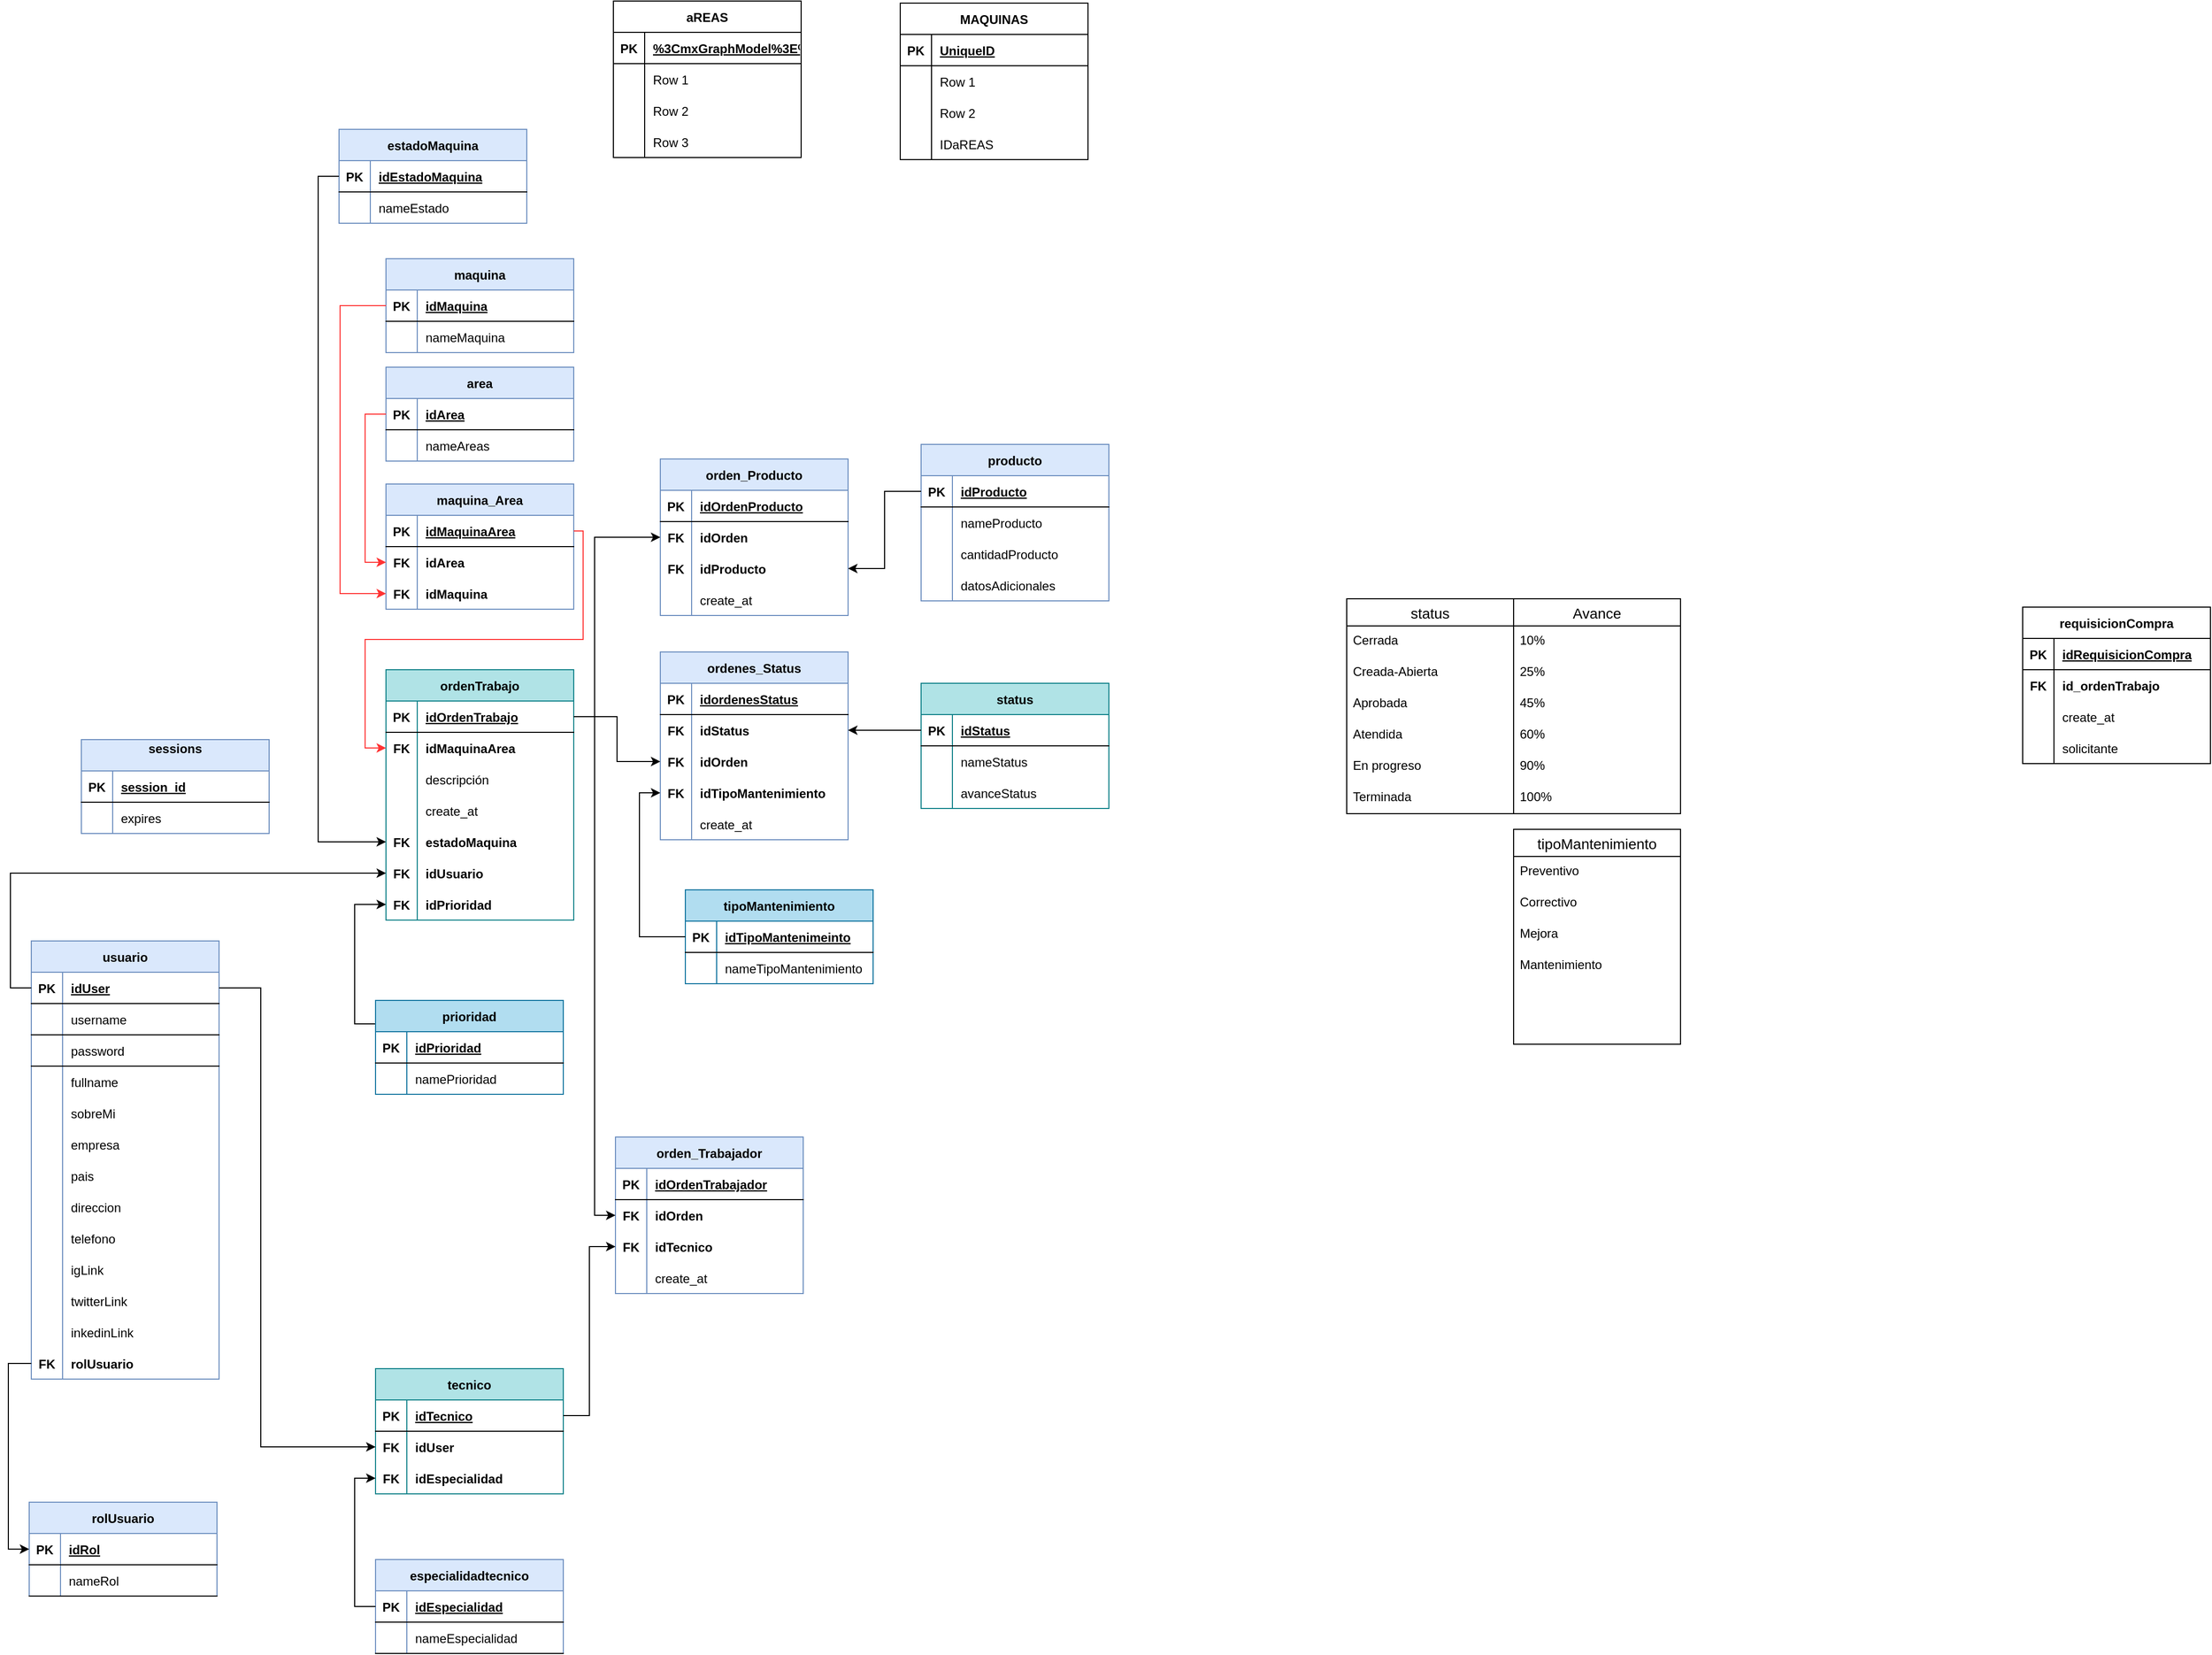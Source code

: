 <mxfile version="20.8.7" type="github">
  <diagram id="2ovyQaki2z8Y8pGkc9qV" name="Página-1">
    <mxGraphModel dx="880" dy="1644" grid="0" gridSize="10" guides="1" tooltips="1" connect="1" arrows="1" fold="1" page="0" pageScale="1" pageWidth="1654" pageHeight="1169" background="none" math="0" shadow="0">
      <root>
        <mxCell id="0" />
        <mxCell id="1" parent="0" />
        <mxCell id="nrpQTjIhs8JXxrqzxdC3-1" value="usuario" style="shape=table;startSize=30;container=1;collapsible=1;childLayout=tableLayout;fixedRows=1;rowLines=0;fontStyle=1;align=center;resizeLast=1;fillColor=#dae8fc;strokeColor=#6c8ebf;" parent="1" vertex="1">
          <mxGeometry x="100" y="70" width="180" height="420" as="geometry">
            <mxRectangle x="100" y="70" width="90" height="30" as="alternateBounds" />
          </mxGeometry>
        </mxCell>
        <mxCell id="nrpQTjIhs8JXxrqzxdC3-2" value="" style="shape=tableRow;horizontal=0;startSize=0;swimlaneHead=0;swimlaneBody=0;fillColor=none;collapsible=0;dropTarget=0;points=[[0,0.5],[1,0.5]];portConstraint=eastwest;top=0;left=0;right=0;bottom=1;" parent="nrpQTjIhs8JXxrqzxdC3-1" vertex="1">
          <mxGeometry y="30" width="180" height="30" as="geometry" />
        </mxCell>
        <mxCell id="nrpQTjIhs8JXxrqzxdC3-3" value="PK" style="shape=partialRectangle;connectable=0;fillColor=none;top=0;left=0;bottom=0;right=0;fontStyle=1;overflow=hidden;" parent="nrpQTjIhs8JXxrqzxdC3-2" vertex="1">
          <mxGeometry width="30" height="30" as="geometry">
            <mxRectangle width="30" height="30" as="alternateBounds" />
          </mxGeometry>
        </mxCell>
        <mxCell id="nrpQTjIhs8JXxrqzxdC3-4" value="idUser" style="shape=partialRectangle;connectable=0;fillColor=none;top=0;left=0;bottom=0;right=0;align=left;spacingLeft=6;fontStyle=5;overflow=hidden;" parent="nrpQTjIhs8JXxrqzxdC3-2" vertex="1">
          <mxGeometry x="30" width="150" height="30" as="geometry">
            <mxRectangle width="150" height="30" as="alternateBounds" />
          </mxGeometry>
        </mxCell>
        <mxCell id="aKq35P6-dLUYcLOpW5A7-22" value="" style="shape=tableRow;horizontal=0;startSize=0;swimlaneHead=0;swimlaneBody=0;fillColor=none;collapsible=0;dropTarget=0;points=[[0,0.5],[1,0.5]];portConstraint=eastwest;top=0;left=0;right=0;bottom=1;" parent="nrpQTjIhs8JXxrqzxdC3-1" vertex="1">
          <mxGeometry y="60" width="180" height="30" as="geometry" />
        </mxCell>
        <mxCell id="aKq35P6-dLUYcLOpW5A7-23" value="" style="shape=partialRectangle;connectable=0;fillColor=none;top=0;left=0;bottom=0;right=0;fontStyle=1;overflow=hidden;" parent="aKq35P6-dLUYcLOpW5A7-22" vertex="1">
          <mxGeometry width="30" height="30" as="geometry">
            <mxRectangle width="30" height="30" as="alternateBounds" />
          </mxGeometry>
        </mxCell>
        <mxCell id="aKq35P6-dLUYcLOpW5A7-24" value="username" style="shape=partialRectangle;connectable=0;fillColor=none;top=0;left=0;bottom=0;right=0;align=left;spacingLeft=6;fontStyle=0;overflow=hidden;" parent="aKq35P6-dLUYcLOpW5A7-22" vertex="1">
          <mxGeometry x="30" width="150" height="30" as="geometry">
            <mxRectangle width="150" height="30" as="alternateBounds" />
          </mxGeometry>
        </mxCell>
        <mxCell id="aKq35P6-dLUYcLOpW5A7-28" value="" style="shape=tableRow;horizontal=0;startSize=0;swimlaneHead=0;swimlaneBody=0;fillColor=none;collapsible=0;dropTarget=0;points=[[0,0.5],[1,0.5]];portConstraint=eastwest;top=0;left=0;right=0;bottom=1;" parent="nrpQTjIhs8JXxrqzxdC3-1" vertex="1">
          <mxGeometry y="90" width="180" height="30" as="geometry" />
        </mxCell>
        <mxCell id="aKq35P6-dLUYcLOpW5A7-29" value="" style="shape=partialRectangle;connectable=0;fillColor=none;top=0;left=0;bottom=0;right=0;fontStyle=1;overflow=hidden;" parent="aKq35P6-dLUYcLOpW5A7-28" vertex="1">
          <mxGeometry width="30" height="30" as="geometry">
            <mxRectangle width="30" height="30" as="alternateBounds" />
          </mxGeometry>
        </mxCell>
        <mxCell id="aKq35P6-dLUYcLOpW5A7-30" value="password" style="shape=partialRectangle;connectable=0;fillColor=none;top=0;left=0;bottom=0;right=0;align=left;spacingLeft=6;fontStyle=0;overflow=hidden;" parent="aKq35P6-dLUYcLOpW5A7-28" vertex="1">
          <mxGeometry x="30" width="150" height="30" as="geometry">
            <mxRectangle width="150" height="30" as="alternateBounds" />
          </mxGeometry>
        </mxCell>
        <mxCell id="aKq35P6-dLUYcLOpW5A7-34" value="" style="shape=tableRow;horizontal=0;startSize=0;swimlaneHead=0;swimlaneBody=0;fillColor=none;collapsible=0;dropTarget=0;points=[[0,0.5],[1,0.5]];portConstraint=eastwest;top=0;left=0;right=0;bottom=0;" parent="nrpQTjIhs8JXxrqzxdC3-1" vertex="1">
          <mxGeometry y="120" width="180" height="30" as="geometry" />
        </mxCell>
        <mxCell id="aKq35P6-dLUYcLOpW5A7-35" value="" style="shape=partialRectangle;connectable=0;fillColor=none;top=0;left=0;bottom=0;right=0;fontStyle=0;overflow=hidden;" parent="aKq35P6-dLUYcLOpW5A7-34" vertex="1">
          <mxGeometry width="30" height="30" as="geometry">
            <mxRectangle width="30" height="30" as="alternateBounds" />
          </mxGeometry>
        </mxCell>
        <mxCell id="aKq35P6-dLUYcLOpW5A7-36" value="fullname" style="shape=partialRectangle;connectable=0;fillColor=none;top=0;left=0;bottom=0;right=0;align=left;spacingLeft=6;fontStyle=0;overflow=hidden;" parent="aKq35P6-dLUYcLOpW5A7-34" vertex="1">
          <mxGeometry x="30" width="150" height="30" as="geometry">
            <mxRectangle width="150" height="30" as="alternateBounds" />
          </mxGeometry>
        </mxCell>
        <mxCell id="aKq35P6-dLUYcLOpW5A7-41" value="" style="shape=tableRow;horizontal=0;startSize=0;swimlaneHead=0;swimlaneBody=0;fillColor=none;collapsible=0;dropTarget=0;points=[[0,0.5],[1,0.5]];portConstraint=eastwest;top=0;left=0;right=0;bottom=0;" parent="nrpQTjIhs8JXxrqzxdC3-1" vertex="1">
          <mxGeometry y="150" width="180" height="30" as="geometry" />
        </mxCell>
        <mxCell id="aKq35P6-dLUYcLOpW5A7-42" value="" style="shape=partialRectangle;connectable=0;fillColor=none;top=0;left=0;bottom=0;right=0;editable=1;overflow=hidden;" parent="aKq35P6-dLUYcLOpW5A7-41" vertex="1">
          <mxGeometry width="30" height="30" as="geometry">
            <mxRectangle width="30" height="30" as="alternateBounds" />
          </mxGeometry>
        </mxCell>
        <mxCell id="aKq35P6-dLUYcLOpW5A7-43" value="sobreMi" style="shape=partialRectangle;connectable=0;fillColor=none;top=0;left=0;bottom=0;right=0;align=left;spacingLeft=6;overflow=hidden;" parent="aKq35P6-dLUYcLOpW5A7-41" vertex="1">
          <mxGeometry x="30" width="150" height="30" as="geometry">
            <mxRectangle width="150" height="30" as="alternateBounds" />
          </mxGeometry>
        </mxCell>
        <mxCell id="aKq35P6-dLUYcLOpW5A7-44" value="" style="shape=tableRow;horizontal=0;startSize=0;swimlaneHead=0;swimlaneBody=0;fillColor=none;collapsible=0;dropTarget=0;points=[[0,0.5],[1,0.5]];portConstraint=eastwest;top=0;left=0;right=0;bottom=0;" parent="nrpQTjIhs8JXxrqzxdC3-1" vertex="1">
          <mxGeometry y="180" width="180" height="30" as="geometry" />
        </mxCell>
        <mxCell id="aKq35P6-dLUYcLOpW5A7-45" value="" style="shape=partialRectangle;connectable=0;fillColor=none;top=0;left=0;bottom=0;right=0;editable=1;overflow=hidden;" parent="aKq35P6-dLUYcLOpW5A7-44" vertex="1">
          <mxGeometry width="30" height="30" as="geometry">
            <mxRectangle width="30" height="30" as="alternateBounds" />
          </mxGeometry>
        </mxCell>
        <mxCell id="aKq35P6-dLUYcLOpW5A7-46" value="empresa" style="shape=partialRectangle;connectable=0;fillColor=none;top=0;left=0;bottom=0;right=0;align=left;spacingLeft=6;overflow=hidden;" parent="aKq35P6-dLUYcLOpW5A7-44" vertex="1">
          <mxGeometry x="30" width="150" height="30" as="geometry">
            <mxRectangle width="150" height="30" as="alternateBounds" />
          </mxGeometry>
        </mxCell>
        <mxCell id="aKq35P6-dLUYcLOpW5A7-38" value="" style="shape=tableRow;horizontal=0;startSize=0;swimlaneHead=0;swimlaneBody=0;fillColor=none;collapsible=0;dropTarget=0;points=[[0,0.5],[1,0.5]];portConstraint=eastwest;top=0;left=0;right=0;bottom=0;" parent="nrpQTjIhs8JXxrqzxdC3-1" vertex="1">
          <mxGeometry y="210" width="180" height="30" as="geometry" />
        </mxCell>
        <mxCell id="aKq35P6-dLUYcLOpW5A7-39" value="" style="shape=partialRectangle;connectable=0;fillColor=none;top=0;left=0;bottom=0;right=0;editable=1;overflow=hidden;" parent="aKq35P6-dLUYcLOpW5A7-38" vertex="1">
          <mxGeometry width="30" height="30" as="geometry">
            <mxRectangle width="30" height="30" as="alternateBounds" />
          </mxGeometry>
        </mxCell>
        <mxCell id="aKq35P6-dLUYcLOpW5A7-40" value="pais" style="shape=partialRectangle;connectable=0;fillColor=none;top=0;left=0;bottom=0;right=0;align=left;spacingLeft=6;overflow=hidden;" parent="aKq35P6-dLUYcLOpW5A7-38" vertex="1">
          <mxGeometry x="30" width="150" height="30" as="geometry">
            <mxRectangle width="150" height="30" as="alternateBounds" />
          </mxGeometry>
        </mxCell>
        <mxCell id="aKq35P6-dLUYcLOpW5A7-47" value="" style="shape=tableRow;horizontal=0;startSize=0;swimlaneHead=0;swimlaneBody=0;fillColor=none;collapsible=0;dropTarget=0;points=[[0,0.5],[1,0.5]];portConstraint=eastwest;top=0;left=0;right=0;bottom=0;" parent="nrpQTjIhs8JXxrqzxdC3-1" vertex="1">
          <mxGeometry y="240" width="180" height="30" as="geometry" />
        </mxCell>
        <mxCell id="aKq35P6-dLUYcLOpW5A7-48" value="" style="shape=partialRectangle;connectable=0;fillColor=none;top=0;left=0;bottom=0;right=0;editable=1;overflow=hidden;" parent="aKq35P6-dLUYcLOpW5A7-47" vertex="1">
          <mxGeometry width="30" height="30" as="geometry">
            <mxRectangle width="30" height="30" as="alternateBounds" />
          </mxGeometry>
        </mxCell>
        <mxCell id="aKq35P6-dLUYcLOpW5A7-49" value="direccion" style="shape=partialRectangle;connectable=0;fillColor=none;top=0;left=0;bottom=0;right=0;align=left;spacingLeft=6;overflow=hidden;" parent="aKq35P6-dLUYcLOpW5A7-47" vertex="1">
          <mxGeometry x="30" width="150" height="30" as="geometry">
            <mxRectangle width="150" height="30" as="alternateBounds" />
          </mxGeometry>
        </mxCell>
        <mxCell id="aKq35P6-dLUYcLOpW5A7-50" value="" style="shape=tableRow;horizontal=0;startSize=0;swimlaneHead=0;swimlaneBody=0;fillColor=none;collapsible=0;dropTarget=0;points=[[0,0.5],[1,0.5]];portConstraint=eastwest;top=0;left=0;right=0;bottom=0;" parent="nrpQTjIhs8JXxrqzxdC3-1" vertex="1">
          <mxGeometry y="270" width="180" height="30" as="geometry" />
        </mxCell>
        <mxCell id="aKq35P6-dLUYcLOpW5A7-51" value="" style="shape=partialRectangle;connectable=0;fillColor=none;top=0;left=0;bottom=0;right=0;editable=1;overflow=hidden;" parent="aKq35P6-dLUYcLOpW5A7-50" vertex="1">
          <mxGeometry width="30" height="30" as="geometry">
            <mxRectangle width="30" height="30" as="alternateBounds" />
          </mxGeometry>
        </mxCell>
        <mxCell id="aKq35P6-dLUYcLOpW5A7-52" value="telefono" style="shape=partialRectangle;connectable=0;fillColor=none;top=0;left=0;bottom=0;right=0;align=left;spacingLeft=6;overflow=hidden;" parent="aKq35P6-dLUYcLOpW5A7-50" vertex="1">
          <mxGeometry x="30" width="150" height="30" as="geometry">
            <mxRectangle width="150" height="30" as="alternateBounds" />
          </mxGeometry>
        </mxCell>
        <mxCell id="aKq35P6-dLUYcLOpW5A7-53" value="" style="shape=tableRow;horizontal=0;startSize=0;swimlaneHead=0;swimlaneBody=0;fillColor=none;collapsible=0;dropTarget=0;points=[[0,0.5],[1,0.5]];portConstraint=eastwest;top=0;left=0;right=0;bottom=0;" parent="nrpQTjIhs8JXxrqzxdC3-1" vertex="1">
          <mxGeometry y="300" width="180" height="30" as="geometry" />
        </mxCell>
        <mxCell id="aKq35P6-dLUYcLOpW5A7-54" value="" style="shape=partialRectangle;connectable=0;fillColor=none;top=0;left=0;bottom=0;right=0;editable=1;overflow=hidden;" parent="aKq35P6-dLUYcLOpW5A7-53" vertex="1">
          <mxGeometry width="30" height="30" as="geometry">
            <mxRectangle width="30" height="30" as="alternateBounds" />
          </mxGeometry>
        </mxCell>
        <mxCell id="aKq35P6-dLUYcLOpW5A7-55" value="igLink" style="shape=partialRectangle;connectable=0;fillColor=none;top=0;left=0;bottom=0;right=0;align=left;spacingLeft=6;overflow=hidden;" parent="aKq35P6-dLUYcLOpW5A7-53" vertex="1">
          <mxGeometry x="30" width="150" height="30" as="geometry">
            <mxRectangle width="150" height="30" as="alternateBounds" />
          </mxGeometry>
        </mxCell>
        <mxCell id="aKq35P6-dLUYcLOpW5A7-56" value="" style="shape=tableRow;horizontal=0;startSize=0;swimlaneHead=0;swimlaneBody=0;fillColor=none;collapsible=0;dropTarget=0;points=[[0,0.5],[1,0.5]];portConstraint=eastwest;top=0;left=0;right=0;bottom=0;" parent="nrpQTjIhs8JXxrqzxdC3-1" vertex="1">
          <mxGeometry y="330" width="180" height="30" as="geometry" />
        </mxCell>
        <mxCell id="aKq35P6-dLUYcLOpW5A7-57" value="" style="shape=partialRectangle;connectable=0;fillColor=none;top=0;left=0;bottom=0;right=0;editable=1;overflow=hidden;" parent="aKq35P6-dLUYcLOpW5A7-56" vertex="1">
          <mxGeometry width="30" height="30" as="geometry">
            <mxRectangle width="30" height="30" as="alternateBounds" />
          </mxGeometry>
        </mxCell>
        <mxCell id="aKq35P6-dLUYcLOpW5A7-58" value="twitterLink" style="shape=partialRectangle;connectable=0;fillColor=none;top=0;left=0;bottom=0;right=0;align=left;spacingLeft=6;overflow=hidden;" parent="aKq35P6-dLUYcLOpW5A7-56" vertex="1">
          <mxGeometry x="30" width="150" height="30" as="geometry">
            <mxRectangle width="150" height="30" as="alternateBounds" />
          </mxGeometry>
        </mxCell>
        <mxCell id="aKq35P6-dLUYcLOpW5A7-59" value="" style="shape=tableRow;horizontal=0;startSize=0;swimlaneHead=0;swimlaneBody=0;fillColor=none;collapsible=0;dropTarget=0;points=[[0,0.5],[1,0.5]];portConstraint=eastwest;top=0;left=0;right=0;bottom=0;" parent="nrpQTjIhs8JXxrqzxdC3-1" vertex="1">
          <mxGeometry y="360" width="180" height="30" as="geometry" />
        </mxCell>
        <mxCell id="aKq35P6-dLUYcLOpW5A7-60" value="" style="shape=partialRectangle;connectable=0;fillColor=none;top=0;left=0;bottom=0;right=0;editable=1;overflow=hidden;" parent="aKq35P6-dLUYcLOpW5A7-59" vertex="1">
          <mxGeometry width="30" height="30" as="geometry">
            <mxRectangle width="30" height="30" as="alternateBounds" />
          </mxGeometry>
        </mxCell>
        <mxCell id="aKq35P6-dLUYcLOpW5A7-61" value="inkedinLink" style="shape=partialRectangle;connectable=0;fillColor=none;top=0;left=0;bottom=0;right=0;align=left;spacingLeft=6;overflow=hidden;" parent="aKq35P6-dLUYcLOpW5A7-59" vertex="1">
          <mxGeometry x="30" width="150" height="30" as="geometry">
            <mxRectangle width="150" height="30" as="alternateBounds" />
          </mxGeometry>
        </mxCell>
        <mxCell id="bsxZug9_7e1RO_rKO6t5-1" value="" style="shape=tableRow;horizontal=0;startSize=0;swimlaneHead=0;swimlaneBody=0;fillColor=none;collapsible=0;dropTarget=0;points=[[0,0.5],[1,0.5]];portConstraint=eastwest;top=0;left=0;right=0;bottom=0;" parent="nrpQTjIhs8JXxrqzxdC3-1" vertex="1">
          <mxGeometry y="390" width="180" height="30" as="geometry" />
        </mxCell>
        <mxCell id="bsxZug9_7e1RO_rKO6t5-2" value="FK" style="shape=partialRectangle;connectable=0;fillColor=none;top=0;left=0;bottom=0;right=0;editable=1;overflow=hidden;fontStyle=1" parent="bsxZug9_7e1RO_rKO6t5-1" vertex="1">
          <mxGeometry width="30" height="30" as="geometry">
            <mxRectangle width="30" height="30" as="alternateBounds" />
          </mxGeometry>
        </mxCell>
        <mxCell id="bsxZug9_7e1RO_rKO6t5-3" value="rolUsuario" style="shape=partialRectangle;connectable=0;fillColor=none;top=0;left=0;bottom=0;right=0;align=left;spacingLeft=6;overflow=hidden;fontStyle=1" parent="bsxZug9_7e1RO_rKO6t5-1" vertex="1">
          <mxGeometry x="30" width="150" height="30" as="geometry">
            <mxRectangle width="150" height="30" as="alternateBounds" />
          </mxGeometry>
        </mxCell>
        <mxCell id="aKq35P6-dLUYcLOpW5A7-2" value="" style="shape=partialRectangle;connectable=0;fillColor=none;top=0;left=0;bottom=0;right=0;editable=1;overflow=hidden;" parent="1" vertex="1">
          <mxGeometry x="100" y="220" width="30" height="30" as="geometry">
            <mxRectangle width="30" height="30" as="alternateBounds" />
          </mxGeometry>
        </mxCell>
        <mxCell id="aKq35P6-dLUYcLOpW5A7-17" value="" style="shape=tableRow;horizontal=0;startSize=0;swimlaneHead=0;swimlaneBody=0;fillColor=none;collapsible=0;dropTarget=0;points=[[0,0.5],[1,0.5]];portConstraint=eastwest;top=0;left=0;right=0;bottom=0;" parent="1" vertex="1">
          <mxGeometry x="100" y="220" width="180" height="30" as="geometry" />
        </mxCell>
        <mxCell id="aKq35P6-dLUYcLOpW5A7-18" value="" style="shape=partialRectangle;connectable=0;fillColor=none;top=0;left=0;bottom=0;right=0;editable=1;overflow=hidden;" parent="aKq35P6-dLUYcLOpW5A7-17" vertex="1">
          <mxGeometry width="30" height="30" as="geometry">
            <mxRectangle width="30" height="30" as="alternateBounds" />
          </mxGeometry>
        </mxCell>
        <mxCell id="aKq35P6-dLUYcLOpW5A7-66" value="rolUsuario" style="shape=table;startSize=30;container=1;collapsible=1;childLayout=tableLayout;fixedRows=1;rowLines=0;fontStyle=1;align=center;resizeLast=1;fillColor=#dae8fc;strokeColor=#6c8ebf;" parent="1" vertex="1">
          <mxGeometry x="98" y="608" width="180" height="90" as="geometry">
            <mxRectangle x="100" y="70" width="90" height="30" as="alternateBounds" />
          </mxGeometry>
        </mxCell>
        <mxCell id="aKq35P6-dLUYcLOpW5A7-67" value="" style="shape=tableRow;horizontal=0;startSize=0;swimlaneHead=0;swimlaneBody=0;fillColor=none;collapsible=0;dropTarget=0;points=[[0,0.5],[1,0.5]];portConstraint=eastwest;top=0;left=0;right=0;bottom=1;" parent="aKq35P6-dLUYcLOpW5A7-66" vertex="1">
          <mxGeometry y="30" width="180" height="30" as="geometry" />
        </mxCell>
        <mxCell id="aKq35P6-dLUYcLOpW5A7-68" value="PK" style="shape=partialRectangle;connectable=0;fillColor=none;top=0;left=0;bottom=0;right=0;fontStyle=1;overflow=hidden;" parent="aKq35P6-dLUYcLOpW5A7-67" vertex="1">
          <mxGeometry width="30" height="30" as="geometry">
            <mxRectangle width="30" height="30" as="alternateBounds" />
          </mxGeometry>
        </mxCell>
        <mxCell id="aKq35P6-dLUYcLOpW5A7-69" value="idRol" style="shape=partialRectangle;connectable=0;fillColor=none;top=0;left=0;bottom=0;right=0;align=left;spacingLeft=6;fontStyle=5;overflow=hidden;" parent="aKq35P6-dLUYcLOpW5A7-67" vertex="1">
          <mxGeometry x="30" width="150" height="30" as="geometry">
            <mxRectangle width="150" height="30" as="alternateBounds" />
          </mxGeometry>
        </mxCell>
        <mxCell id="aKq35P6-dLUYcLOpW5A7-70" value="" style="shape=tableRow;horizontal=0;startSize=0;swimlaneHead=0;swimlaneBody=0;fillColor=none;collapsible=0;dropTarget=0;points=[[0,0.5],[1,0.5]];portConstraint=eastwest;top=0;left=0;right=0;bottom=1;" parent="aKq35P6-dLUYcLOpW5A7-66" vertex="1">
          <mxGeometry y="60" width="180" height="30" as="geometry" />
        </mxCell>
        <mxCell id="aKq35P6-dLUYcLOpW5A7-71" value="" style="shape=partialRectangle;connectable=0;fillColor=none;top=0;left=0;bottom=0;right=0;fontStyle=1;overflow=hidden;" parent="aKq35P6-dLUYcLOpW5A7-70" vertex="1">
          <mxGeometry width="30" height="30" as="geometry">
            <mxRectangle width="30" height="30" as="alternateBounds" />
          </mxGeometry>
        </mxCell>
        <mxCell id="aKq35P6-dLUYcLOpW5A7-72" value="nameRol" style="shape=partialRectangle;connectable=0;fillColor=none;top=0;left=0;bottom=0;right=0;align=left;spacingLeft=6;fontStyle=0;overflow=hidden;" parent="aKq35P6-dLUYcLOpW5A7-70" vertex="1">
          <mxGeometry x="30" width="150" height="30" as="geometry">
            <mxRectangle width="150" height="30" as="alternateBounds" />
          </mxGeometry>
        </mxCell>
        <mxCell id="aKq35P6-dLUYcLOpW5A7-104" value="especialidadtecnico" style="shape=table;startSize=30;container=1;collapsible=1;childLayout=tableLayout;fixedRows=1;rowLines=0;fontStyle=1;align=center;resizeLast=1;fillColor=#dae8fc;strokeColor=#6c8ebf;" parent="1" vertex="1">
          <mxGeometry x="430" y="663" width="180" height="90" as="geometry">
            <mxRectangle x="100" y="70" width="90" height="30" as="alternateBounds" />
          </mxGeometry>
        </mxCell>
        <mxCell id="aKq35P6-dLUYcLOpW5A7-105" value="" style="shape=tableRow;horizontal=0;startSize=0;swimlaneHead=0;swimlaneBody=0;fillColor=none;collapsible=0;dropTarget=0;points=[[0,0.5],[1,0.5]];portConstraint=eastwest;top=0;left=0;right=0;bottom=1;" parent="aKq35P6-dLUYcLOpW5A7-104" vertex="1">
          <mxGeometry y="30" width="180" height="30" as="geometry" />
        </mxCell>
        <mxCell id="aKq35P6-dLUYcLOpW5A7-106" value="PK" style="shape=partialRectangle;connectable=0;fillColor=none;top=0;left=0;bottom=0;right=0;fontStyle=1;overflow=hidden;" parent="aKq35P6-dLUYcLOpW5A7-105" vertex="1">
          <mxGeometry width="30" height="30" as="geometry">
            <mxRectangle width="30" height="30" as="alternateBounds" />
          </mxGeometry>
        </mxCell>
        <mxCell id="aKq35P6-dLUYcLOpW5A7-107" value="idEspecialidad" style="shape=partialRectangle;connectable=0;fillColor=none;top=0;left=0;bottom=0;right=0;align=left;spacingLeft=6;fontStyle=5;overflow=hidden;" parent="aKq35P6-dLUYcLOpW5A7-105" vertex="1">
          <mxGeometry x="30" width="150" height="30" as="geometry">
            <mxRectangle width="150" height="30" as="alternateBounds" />
          </mxGeometry>
        </mxCell>
        <mxCell id="aKq35P6-dLUYcLOpW5A7-108" value="" style="shape=tableRow;horizontal=0;startSize=0;swimlaneHead=0;swimlaneBody=0;fillColor=none;collapsible=0;dropTarget=0;points=[[0,0.5],[1,0.5]];portConstraint=eastwest;top=0;left=0;right=0;bottom=1;" parent="aKq35P6-dLUYcLOpW5A7-104" vertex="1">
          <mxGeometry y="60" width="180" height="30" as="geometry" />
        </mxCell>
        <mxCell id="aKq35P6-dLUYcLOpW5A7-109" value="" style="shape=partialRectangle;connectable=0;fillColor=none;top=0;left=0;bottom=0;right=0;fontStyle=1;overflow=hidden;" parent="aKq35P6-dLUYcLOpW5A7-108" vertex="1">
          <mxGeometry width="30" height="30" as="geometry">
            <mxRectangle width="30" height="30" as="alternateBounds" />
          </mxGeometry>
        </mxCell>
        <mxCell id="aKq35P6-dLUYcLOpW5A7-110" value="nameEspecialidad" style="shape=partialRectangle;connectable=0;fillColor=none;top=0;left=0;bottom=0;right=0;align=left;spacingLeft=6;fontStyle=0;overflow=hidden;" parent="aKq35P6-dLUYcLOpW5A7-108" vertex="1">
          <mxGeometry x="30" width="150" height="30" as="geometry">
            <mxRectangle width="150" height="30" as="alternateBounds" />
          </mxGeometry>
        </mxCell>
        <mxCell id="aKq35P6-dLUYcLOpW5A7-111" value="ordenTrabajo" style="shape=table;startSize=30;container=1;collapsible=1;childLayout=tableLayout;fixedRows=1;rowLines=0;fontStyle=1;align=center;resizeLast=1;fillColor=#b0e3e6;strokeColor=#0e8088;" parent="1" vertex="1">
          <mxGeometry x="440" y="-190" width="180" height="240" as="geometry" />
        </mxCell>
        <mxCell id="aKq35P6-dLUYcLOpW5A7-112" value="" style="shape=tableRow;horizontal=0;startSize=0;swimlaneHead=0;swimlaneBody=0;fillColor=none;collapsible=0;dropTarget=0;points=[[0,0.5],[1,0.5]];portConstraint=eastwest;top=0;left=0;right=0;bottom=1;" parent="aKq35P6-dLUYcLOpW5A7-111" vertex="1">
          <mxGeometry y="30" width="180" height="30" as="geometry" />
        </mxCell>
        <mxCell id="aKq35P6-dLUYcLOpW5A7-113" value="PK" style="shape=partialRectangle;connectable=0;fillColor=none;top=0;left=0;bottom=0;right=0;fontStyle=1;overflow=hidden;" parent="aKq35P6-dLUYcLOpW5A7-112" vertex="1">
          <mxGeometry width="30" height="30" as="geometry">
            <mxRectangle width="30" height="30" as="alternateBounds" />
          </mxGeometry>
        </mxCell>
        <mxCell id="aKq35P6-dLUYcLOpW5A7-114" value="idOrdenTrabajo" style="shape=partialRectangle;connectable=0;fillColor=none;top=0;left=0;bottom=0;right=0;align=left;spacingLeft=6;fontStyle=5;overflow=hidden;" parent="aKq35P6-dLUYcLOpW5A7-112" vertex="1">
          <mxGeometry x="30" width="150" height="30" as="geometry">
            <mxRectangle width="150" height="30" as="alternateBounds" />
          </mxGeometry>
        </mxCell>
        <mxCell id="aKq35P6-dLUYcLOpW5A7-115" value="" style="shape=tableRow;horizontal=0;startSize=0;swimlaneHead=0;swimlaneBody=0;fillColor=none;collapsible=0;dropTarget=0;points=[[0,0.5],[1,0.5]];portConstraint=eastwest;top=0;left=0;right=0;bottom=0;" parent="aKq35P6-dLUYcLOpW5A7-111" vertex="1">
          <mxGeometry y="60" width="180" height="30" as="geometry" />
        </mxCell>
        <mxCell id="aKq35P6-dLUYcLOpW5A7-116" value="FK" style="shape=partialRectangle;connectable=0;fillColor=none;top=0;left=0;bottom=0;right=0;editable=1;overflow=hidden;fontStyle=1" parent="aKq35P6-dLUYcLOpW5A7-115" vertex="1">
          <mxGeometry width="30" height="30" as="geometry">
            <mxRectangle width="30" height="30" as="alternateBounds" />
          </mxGeometry>
        </mxCell>
        <mxCell id="aKq35P6-dLUYcLOpW5A7-117" value="idMaquinaArea" style="shape=partialRectangle;connectable=0;fillColor=none;top=0;left=0;bottom=0;right=0;align=left;spacingLeft=6;overflow=hidden;fontStyle=1" parent="aKq35P6-dLUYcLOpW5A7-115" vertex="1">
          <mxGeometry x="30" width="150" height="30" as="geometry">
            <mxRectangle width="150" height="30" as="alternateBounds" />
          </mxGeometry>
        </mxCell>
        <mxCell id="aKq35P6-dLUYcLOpW5A7-121" value="" style="shape=tableRow;horizontal=0;startSize=0;swimlaneHead=0;swimlaneBody=0;fillColor=none;collapsible=0;dropTarget=0;points=[[0,0.5],[1,0.5]];portConstraint=eastwest;top=0;left=0;right=0;bottom=0;" parent="aKq35P6-dLUYcLOpW5A7-111" vertex="1">
          <mxGeometry y="90" width="180" height="30" as="geometry" />
        </mxCell>
        <mxCell id="aKq35P6-dLUYcLOpW5A7-122" value="" style="shape=partialRectangle;connectable=0;fillColor=none;top=0;left=0;bottom=0;right=0;editable=1;overflow=hidden;" parent="aKq35P6-dLUYcLOpW5A7-121" vertex="1">
          <mxGeometry width="30" height="30" as="geometry">
            <mxRectangle width="30" height="30" as="alternateBounds" />
          </mxGeometry>
        </mxCell>
        <mxCell id="aKq35P6-dLUYcLOpW5A7-123" value="descripción" style="shape=partialRectangle;connectable=0;fillColor=none;top=0;left=0;bottom=0;right=0;align=left;spacingLeft=6;overflow=hidden;" parent="aKq35P6-dLUYcLOpW5A7-121" vertex="1">
          <mxGeometry x="30" width="150" height="30" as="geometry">
            <mxRectangle width="150" height="30" as="alternateBounds" />
          </mxGeometry>
        </mxCell>
        <mxCell id="aKq35P6-dLUYcLOpW5A7-128" value="" style="shape=tableRow;horizontal=0;startSize=0;swimlaneHead=0;swimlaneBody=0;fillColor=none;collapsible=0;dropTarget=0;points=[[0,0.5],[1,0.5]];portConstraint=eastwest;top=0;left=0;right=0;bottom=0;" parent="aKq35P6-dLUYcLOpW5A7-111" vertex="1">
          <mxGeometry y="120" width="180" height="30" as="geometry" />
        </mxCell>
        <mxCell id="aKq35P6-dLUYcLOpW5A7-129" value="" style="shape=partialRectangle;connectable=0;fillColor=none;top=0;left=0;bottom=0;right=0;editable=1;overflow=hidden;" parent="aKq35P6-dLUYcLOpW5A7-128" vertex="1">
          <mxGeometry width="30" height="30" as="geometry">
            <mxRectangle width="30" height="30" as="alternateBounds" />
          </mxGeometry>
        </mxCell>
        <mxCell id="aKq35P6-dLUYcLOpW5A7-130" value="create_at" style="shape=partialRectangle;connectable=0;fillColor=none;top=0;left=0;bottom=0;right=0;align=left;spacingLeft=6;overflow=hidden;" parent="aKq35P6-dLUYcLOpW5A7-128" vertex="1">
          <mxGeometry x="30" width="150" height="30" as="geometry">
            <mxRectangle width="150" height="30" as="alternateBounds" />
          </mxGeometry>
        </mxCell>
        <mxCell id="aKq35P6-dLUYcLOpW5A7-149" value="" style="shape=tableRow;horizontal=0;startSize=0;swimlaneHead=0;swimlaneBody=0;fillColor=none;collapsible=0;dropTarget=0;points=[[0,0.5],[1,0.5]];portConstraint=eastwest;top=0;left=0;right=0;bottom=0;" parent="aKq35P6-dLUYcLOpW5A7-111" vertex="1">
          <mxGeometry y="150" width="180" height="30" as="geometry" />
        </mxCell>
        <mxCell id="aKq35P6-dLUYcLOpW5A7-150" value="FK" style="shape=partialRectangle;connectable=0;fillColor=none;top=0;left=0;bottom=0;right=0;editable=1;overflow=hidden;fontStyle=1" parent="aKq35P6-dLUYcLOpW5A7-149" vertex="1">
          <mxGeometry width="30" height="30" as="geometry">
            <mxRectangle width="30" height="30" as="alternateBounds" />
          </mxGeometry>
        </mxCell>
        <mxCell id="aKq35P6-dLUYcLOpW5A7-151" value="estadoMaquina" style="shape=partialRectangle;connectable=0;fillColor=none;top=0;left=0;bottom=0;right=0;align=left;spacingLeft=6;overflow=hidden;fontStyle=1" parent="aKq35P6-dLUYcLOpW5A7-149" vertex="1">
          <mxGeometry x="30" width="150" height="30" as="geometry">
            <mxRectangle width="150" height="30" as="alternateBounds" />
          </mxGeometry>
        </mxCell>
        <mxCell id="bsxZug9_7e1RO_rKO6t5-82" value="" style="shape=tableRow;horizontal=0;startSize=0;swimlaneHead=0;swimlaneBody=0;fillColor=none;collapsible=0;dropTarget=0;points=[[0,0.5],[1,0.5]];portConstraint=eastwest;top=0;left=0;right=0;bottom=0;" parent="aKq35P6-dLUYcLOpW5A7-111" vertex="1">
          <mxGeometry y="180" width="180" height="30" as="geometry" />
        </mxCell>
        <mxCell id="bsxZug9_7e1RO_rKO6t5-83" value="FK" style="shape=partialRectangle;connectable=0;fillColor=none;top=0;left=0;bottom=0;right=0;editable=1;overflow=hidden;fontStyle=1" parent="bsxZug9_7e1RO_rKO6t5-82" vertex="1">
          <mxGeometry width="30" height="30" as="geometry">
            <mxRectangle width="30" height="30" as="alternateBounds" />
          </mxGeometry>
        </mxCell>
        <mxCell id="bsxZug9_7e1RO_rKO6t5-84" value="idUsuario" style="shape=partialRectangle;connectable=0;fillColor=none;top=0;left=0;bottom=0;right=0;align=left;spacingLeft=6;overflow=hidden;fontStyle=1" parent="bsxZug9_7e1RO_rKO6t5-82" vertex="1">
          <mxGeometry x="30" width="150" height="30" as="geometry">
            <mxRectangle width="150" height="30" as="alternateBounds" />
          </mxGeometry>
        </mxCell>
        <mxCell id="r-Eetdy6t8abAo1Rm4tO-135" value="" style="shape=tableRow;horizontal=0;startSize=0;swimlaneHead=0;swimlaneBody=0;fillColor=none;collapsible=0;dropTarget=0;points=[[0,0.5],[1,0.5]];portConstraint=eastwest;top=0;left=0;right=0;bottom=0;" parent="aKq35P6-dLUYcLOpW5A7-111" vertex="1">
          <mxGeometry y="210" width="180" height="30" as="geometry" />
        </mxCell>
        <mxCell id="r-Eetdy6t8abAo1Rm4tO-136" value="FK" style="shape=partialRectangle;connectable=0;fillColor=none;top=0;left=0;bottom=0;right=0;editable=1;overflow=hidden;fontStyle=1" parent="r-Eetdy6t8abAo1Rm4tO-135" vertex="1">
          <mxGeometry width="30" height="30" as="geometry">
            <mxRectangle width="30" height="30" as="alternateBounds" />
          </mxGeometry>
        </mxCell>
        <mxCell id="r-Eetdy6t8abAo1Rm4tO-137" value="idPrioridad" style="shape=partialRectangle;connectable=0;fillColor=none;top=0;left=0;bottom=0;right=0;align=left;spacingLeft=6;overflow=hidden;fontStyle=1" parent="r-Eetdy6t8abAo1Rm4tO-135" vertex="1">
          <mxGeometry x="30" width="150" height="30" as="geometry">
            <mxRectangle width="150" height="30" as="alternateBounds" />
          </mxGeometry>
        </mxCell>
        <mxCell id="aKq35P6-dLUYcLOpW5A7-153" value="estadoMaquina" style="shape=table;startSize=30;container=1;collapsible=1;childLayout=tableLayout;fixedRows=1;rowLines=0;fontStyle=1;align=center;resizeLast=1;fillColor=#dae8fc;strokeColor=#6c8ebf;" parent="1" vertex="1">
          <mxGeometry x="395" y="-708" width="180" height="90" as="geometry" />
        </mxCell>
        <mxCell id="aKq35P6-dLUYcLOpW5A7-154" value="" style="shape=tableRow;horizontal=0;startSize=0;swimlaneHead=0;swimlaneBody=0;fillColor=none;collapsible=0;dropTarget=0;points=[[0,0.5],[1,0.5]];portConstraint=eastwest;top=0;left=0;right=0;bottom=1;" parent="aKq35P6-dLUYcLOpW5A7-153" vertex="1">
          <mxGeometry y="30" width="180" height="30" as="geometry" />
        </mxCell>
        <mxCell id="aKq35P6-dLUYcLOpW5A7-155" value="PK" style="shape=partialRectangle;connectable=0;fillColor=none;top=0;left=0;bottom=0;right=0;fontStyle=1;overflow=hidden;" parent="aKq35P6-dLUYcLOpW5A7-154" vertex="1">
          <mxGeometry width="30" height="30" as="geometry">
            <mxRectangle width="30" height="30" as="alternateBounds" />
          </mxGeometry>
        </mxCell>
        <mxCell id="aKq35P6-dLUYcLOpW5A7-156" value="idEstadoMaquina" style="shape=partialRectangle;connectable=0;fillColor=none;top=0;left=0;bottom=0;right=0;align=left;spacingLeft=6;fontStyle=5;overflow=hidden;" parent="aKq35P6-dLUYcLOpW5A7-154" vertex="1">
          <mxGeometry x="30" width="150" height="30" as="geometry">
            <mxRectangle width="150" height="30" as="alternateBounds" />
          </mxGeometry>
        </mxCell>
        <mxCell id="aKq35P6-dLUYcLOpW5A7-157" value="" style="shape=tableRow;horizontal=0;startSize=0;swimlaneHead=0;swimlaneBody=0;fillColor=none;collapsible=0;dropTarget=0;points=[[0,0.5],[1,0.5]];portConstraint=eastwest;top=0;left=0;right=0;bottom=0;" parent="aKq35P6-dLUYcLOpW5A7-153" vertex="1">
          <mxGeometry y="60" width="180" height="30" as="geometry" />
        </mxCell>
        <mxCell id="aKq35P6-dLUYcLOpW5A7-158" value="" style="shape=partialRectangle;connectable=0;fillColor=none;top=0;left=0;bottom=0;right=0;editable=1;overflow=hidden;" parent="aKq35P6-dLUYcLOpW5A7-157" vertex="1">
          <mxGeometry width="30" height="30" as="geometry">
            <mxRectangle width="30" height="30" as="alternateBounds" />
          </mxGeometry>
        </mxCell>
        <mxCell id="aKq35P6-dLUYcLOpW5A7-159" value="nameEstado" style="shape=partialRectangle;connectable=0;fillColor=none;top=0;left=0;bottom=0;right=0;align=left;spacingLeft=6;overflow=hidden;" parent="aKq35P6-dLUYcLOpW5A7-157" vertex="1">
          <mxGeometry x="30" width="150" height="30" as="geometry">
            <mxRectangle width="150" height="30" as="alternateBounds" />
          </mxGeometry>
        </mxCell>
        <mxCell id="aKq35P6-dLUYcLOpW5A7-167" value="sessions&#xa;" style="shape=table;startSize=30;container=1;collapsible=1;childLayout=tableLayout;fixedRows=1;rowLines=0;fontStyle=1;align=center;resizeLast=1;fillColor=#dae8fc;strokeColor=#6c8ebf;" parent="1" vertex="1">
          <mxGeometry x="148" y="-123" width="180" height="90" as="geometry" />
        </mxCell>
        <mxCell id="aKq35P6-dLUYcLOpW5A7-168" value="" style="shape=tableRow;horizontal=0;startSize=0;swimlaneHead=0;swimlaneBody=0;fillColor=none;collapsible=0;dropTarget=0;points=[[0,0.5],[1,0.5]];portConstraint=eastwest;top=0;left=0;right=0;bottom=1;" parent="aKq35P6-dLUYcLOpW5A7-167" vertex="1">
          <mxGeometry y="30" width="180" height="30" as="geometry" />
        </mxCell>
        <mxCell id="aKq35P6-dLUYcLOpW5A7-169" value="PK" style="shape=partialRectangle;connectable=0;fillColor=none;top=0;left=0;bottom=0;right=0;fontStyle=1;overflow=hidden;" parent="aKq35P6-dLUYcLOpW5A7-168" vertex="1">
          <mxGeometry width="30" height="30" as="geometry">
            <mxRectangle width="30" height="30" as="alternateBounds" />
          </mxGeometry>
        </mxCell>
        <mxCell id="aKq35P6-dLUYcLOpW5A7-170" value="session_id" style="shape=partialRectangle;connectable=0;fillColor=none;top=0;left=0;bottom=0;right=0;align=left;spacingLeft=6;fontStyle=5;overflow=hidden;" parent="aKq35P6-dLUYcLOpW5A7-168" vertex="1">
          <mxGeometry x="30" width="150" height="30" as="geometry">
            <mxRectangle width="150" height="30" as="alternateBounds" />
          </mxGeometry>
        </mxCell>
        <mxCell id="aKq35P6-dLUYcLOpW5A7-171" value="" style="shape=tableRow;horizontal=0;startSize=0;swimlaneHead=0;swimlaneBody=0;fillColor=none;collapsible=0;dropTarget=0;points=[[0,0.5],[1,0.5]];portConstraint=eastwest;top=0;left=0;right=0;bottom=0;" parent="aKq35P6-dLUYcLOpW5A7-167" vertex="1">
          <mxGeometry y="60" width="180" height="30" as="geometry" />
        </mxCell>
        <mxCell id="aKq35P6-dLUYcLOpW5A7-172" value="" style="shape=partialRectangle;connectable=0;fillColor=none;top=0;left=0;bottom=0;right=0;editable=1;overflow=hidden;" parent="aKq35P6-dLUYcLOpW5A7-171" vertex="1">
          <mxGeometry width="30" height="30" as="geometry">
            <mxRectangle width="30" height="30" as="alternateBounds" />
          </mxGeometry>
        </mxCell>
        <mxCell id="aKq35P6-dLUYcLOpW5A7-173" value="expires" style="shape=partialRectangle;connectable=0;fillColor=none;top=0;left=0;bottom=0;right=0;align=left;spacingLeft=6;overflow=hidden;" parent="aKq35P6-dLUYcLOpW5A7-171" vertex="1">
          <mxGeometry x="30" width="150" height="30" as="geometry">
            <mxRectangle width="150" height="30" as="alternateBounds" />
          </mxGeometry>
        </mxCell>
        <mxCell id="aKq35P6-dLUYcLOpW5A7-184" value="area" style="shape=table;startSize=30;container=1;collapsible=1;childLayout=tableLayout;fixedRows=1;rowLines=0;fontStyle=1;align=center;resizeLast=1;fillColor=#dae8fc;strokeColor=#6c8ebf;" parent="1" vertex="1">
          <mxGeometry x="440" y="-480" width="180" height="90" as="geometry" />
        </mxCell>
        <mxCell id="aKq35P6-dLUYcLOpW5A7-185" value="" style="shape=tableRow;horizontal=0;startSize=0;swimlaneHead=0;swimlaneBody=0;fillColor=none;collapsible=0;dropTarget=0;points=[[0,0.5],[1,0.5]];portConstraint=eastwest;top=0;left=0;right=0;bottom=1;" parent="aKq35P6-dLUYcLOpW5A7-184" vertex="1">
          <mxGeometry y="30" width="180" height="30" as="geometry" />
        </mxCell>
        <mxCell id="aKq35P6-dLUYcLOpW5A7-186" value="PK" style="shape=partialRectangle;connectable=0;fillColor=none;top=0;left=0;bottom=0;right=0;fontStyle=1;overflow=hidden;" parent="aKq35P6-dLUYcLOpW5A7-185" vertex="1">
          <mxGeometry width="30" height="30" as="geometry">
            <mxRectangle width="30" height="30" as="alternateBounds" />
          </mxGeometry>
        </mxCell>
        <mxCell id="aKq35P6-dLUYcLOpW5A7-187" value="idArea" style="shape=partialRectangle;connectable=0;fillColor=none;top=0;left=0;bottom=0;right=0;align=left;spacingLeft=6;fontStyle=5;overflow=hidden;" parent="aKq35P6-dLUYcLOpW5A7-185" vertex="1">
          <mxGeometry x="30" width="150" height="30" as="geometry">
            <mxRectangle width="150" height="30" as="alternateBounds" />
          </mxGeometry>
        </mxCell>
        <mxCell id="aKq35P6-dLUYcLOpW5A7-188" value="" style="shape=tableRow;horizontal=0;startSize=0;swimlaneHead=0;swimlaneBody=0;fillColor=none;collapsible=0;dropTarget=0;points=[[0,0.5],[1,0.5]];portConstraint=eastwest;top=0;left=0;right=0;bottom=0;" parent="aKq35P6-dLUYcLOpW5A7-184" vertex="1">
          <mxGeometry y="60" width="180" height="30" as="geometry" />
        </mxCell>
        <mxCell id="aKq35P6-dLUYcLOpW5A7-189" value="" style="shape=partialRectangle;connectable=0;fillColor=none;top=0;left=0;bottom=0;right=0;editable=1;overflow=hidden;" parent="aKq35P6-dLUYcLOpW5A7-188" vertex="1">
          <mxGeometry width="30" height="30" as="geometry">
            <mxRectangle width="30" height="30" as="alternateBounds" />
          </mxGeometry>
        </mxCell>
        <mxCell id="aKq35P6-dLUYcLOpW5A7-190" value="nameAreas" style="shape=partialRectangle;connectable=0;fillColor=none;top=0;left=0;bottom=0;right=0;align=left;spacingLeft=6;overflow=hidden;" parent="aKq35P6-dLUYcLOpW5A7-188" vertex="1">
          <mxGeometry x="30" width="150" height="30" as="geometry">
            <mxRectangle width="150" height="30" as="alternateBounds" />
          </mxGeometry>
        </mxCell>
        <mxCell id="aKq35P6-dLUYcLOpW5A7-197" value="maquina" style="shape=table;startSize=30;container=1;collapsible=1;childLayout=tableLayout;fixedRows=1;rowLines=0;fontStyle=1;align=center;resizeLast=1;fillColor=#dae8fc;strokeColor=#6c8ebf;" parent="1" vertex="1">
          <mxGeometry x="440" y="-584" width="180" height="90" as="geometry" />
        </mxCell>
        <mxCell id="aKq35P6-dLUYcLOpW5A7-198" value="" style="shape=tableRow;horizontal=0;startSize=0;swimlaneHead=0;swimlaneBody=0;fillColor=none;collapsible=0;dropTarget=0;points=[[0,0.5],[1,0.5]];portConstraint=eastwest;top=0;left=0;right=0;bottom=1;" parent="aKq35P6-dLUYcLOpW5A7-197" vertex="1">
          <mxGeometry y="30" width="180" height="30" as="geometry" />
        </mxCell>
        <mxCell id="aKq35P6-dLUYcLOpW5A7-199" value="PK" style="shape=partialRectangle;connectable=0;fillColor=none;top=0;left=0;bottom=0;right=0;fontStyle=1;overflow=hidden;" parent="aKq35P6-dLUYcLOpW5A7-198" vertex="1">
          <mxGeometry width="30" height="30" as="geometry">
            <mxRectangle width="30" height="30" as="alternateBounds" />
          </mxGeometry>
        </mxCell>
        <mxCell id="aKq35P6-dLUYcLOpW5A7-200" value="idMaquina" style="shape=partialRectangle;connectable=0;fillColor=none;top=0;left=0;bottom=0;right=0;align=left;spacingLeft=6;fontStyle=5;overflow=hidden;" parent="aKq35P6-dLUYcLOpW5A7-198" vertex="1">
          <mxGeometry x="30" width="150" height="30" as="geometry">
            <mxRectangle width="150" height="30" as="alternateBounds" />
          </mxGeometry>
        </mxCell>
        <mxCell id="aKq35P6-dLUYcLOpW5A7-201" value="" style="shape=tableRow;horizontal=0;startSize=0;swimlaneHead=0;swimlaneBody=0;fillColor=none;collapsible=0;dropTarget=0;points=[[0,0.5],[1,0.5]];portConstraint=eastwest;top=0;left=0;right=0;bottom=0;" parent="aKq35P6-dLUYcLOpW5A7-197" vertex="1">
          <mxGeometry y="60" width="180" height="30" as="geometry" />
        </mxCell>
        <mxCell id="aKq35P6-dLUYcLOpW5A7-202" value="" style="shape=partialRectangle;connectable=0;fillColor=none;top=0;left=0;bottom=0;right=0;editable=1;overflow=hidden;" parent="aKq35P6-dLUYcLOpW5A7-201" vertex="1">
          <mxGeometry width="30" height="30" as="geometry">
            <mxRectangle width="30" height="30" as="alternateBounds" />
          </mxGeometry>
        </mxCell>
        <mxCell id="aKq35P6-dLUYcLOpW5A7-203" value="nameMaquina" style="shape=partialRectangle;connectable=0;fillColor=none;top=0;left=0;bottom=0;right=0;align=left;spacingLeft=6;overflow=hidden;" parent="aKq35P6-dLUYcLOpW5A7-201" vertex="1">
          <mxGeometry x="30" width="150" height="30" as="geometry">
            <mxRectangle width="150" height="30" as="alternateBounds" />
          </mxGeometry>
        </mxCell>
        <mxCell id="aKq35P6-dLUYcLOpW5A7-211" value="status" style="shape=table;startSize=30;container=1;collapsible=1;childLayout=tableLayout;fixedRows=1;rowLines=0;fontStyle=1;align=center;resizeLast=1;fillColor=#b0e3e6;strokeColor=#0e8088;" parent="1" vertex="1">
          <mxGeometry x="953" y="-177" width="180" height="120" as="geometry" />
        </mxCell>
        <mxCell id="aKq35P6-dLUYcLOpW5A7-212" value="" style="shape=tableRow;horizontal=0;startSize=0;swimlaneHead=0;swimlaneBody=0;fillColor=none;collapsible=0;dropTarget=0;points=[[0,0.5],[1,0.5]];portConstraint=eastwest;top=0;left=0;right=0;bottom=1;" parent="aKq35P6-dLUYcLOpW5A7-211" vertex="1">
          <mxGeometry y="30" width="180" height="30" as="geometry" />
        </mxCell>
        <mxCell id="aKq35P6-dLUYcLOpW5A7-213" value="PK" style="shape=partialRectangle;connectable=0;fillColor=none;top=0;left=0;bottom=0;right=0;fontStyle=1;overflow=hidden;" parent="aKq35P6-dLUYcLOpW5A7-212" vertex="1">
          <mxGeometry width="30" height="30" as="geometry">
            <mxRectangle width="30" height="30" as="alternateBounds" />
          </mxGeometry>
        </mxCell>
        <mxCell id="aKq35P6-dLUYcLOpW5A7-214" value="idStatus" style="shape=partialRectangle;connectable=0;fillColor=none;top=0;left=0;bottom=0;right=0;align=left;spacingLeft=6;fontStyle=5;overflow=hidden;" parent="aKq35P6-dLUYcLOpW5A7-212" vertex="1">
          <mxGeometry x="30" width="150" height="30" as="geometry">
            <mxRectangle width="150" height="30" as="alternateBounds" />
          </mxGeometry>
        </mxCell>
        <mxCell id="aKq35P6-dLUYcLOpW5A7-215" value="" style="shape=tableRow;horizontal=0;startSize=0;swimlaneHead=0;swimlaneBody=0;fillColor=none;collapsible=0;dropTarget=0;points=[[0,0.5],[1,0.5]];portConstraint=eastwest;top=0;left=0;right=0;bottom=0;" parent="aKq35P6-dLUYcLOpW5A7-211" vertex="1">
          <mxGeometry y="60" width="180" height="30" as="geometry" />
        </mxCell>
        <mxCell id="aKq35P6-dLUYcLOpW5A7-216" value="" style="shape=partialRectangle;connectable=0;fillColor=none;top=0;left=0;bottom=0;right=0;editable=1;overflow=hidden;" parent="aKq35P6-dLUYcLOpW5A7-215" vertex="1">
          <mxGeometry width="30" height="30" as="geometry">
            <mxRectangle width="30" height="30" as="alternateBounds" />
          </mxGeometry>
        </mxCell>
        <mxCell id="aKq35P6-dLUYcLOpW5A7-217" value="nameStatus" style="shape=partialRectangle;connectable=0;fillColor=none;top=0;left=0;bottom=0;right=0;align=left;spacingLeft=6;overflow=hidden;" parent="aKq35P6-dLUYcLOpW5A7-215" vertex="1">
          <mxGeometry x="30" width="150" height="30" as="geometry">
            <mxRectangle width="150" height="30" as="alternateBounds" />
          </mxGeometry>
        </mxCell>
        <mxCell id="r-Eetdy6t8abAo1Rm4tO-7" value="" style="shape=tableRow;horizontal=0;startSize=0;swimlaneHead=0;swimlaneBody=0;fillColor=none;collapsible=0;dropTarget=0;points=[[0,0.5],[1,0.5]];portConstraint=eastwest;top=0;left=0;right=0;bottom=0;" parent="aKq35P6-dLUYcLOpW5A7-211" vertex="1">
          <mxGeometry y="90" width="180" height="30" as="geometry" />
        </mxCell>
        <mxCell id="r-Eetdy6t8abAo1Rm4tO-8" value="" style="shape=partialRectangle;connectable=0;fillColor=none;top=0;left=0;bottom=0;right=0;editable=1;overflow=hidden;" parent="r-Eetdy6t8abAo1Rm4tO-7" vertex="1">
          <mxGeometry width="30" height="30" as="geometry">
            <mxRectangle width="30" height="30" as="alternateBounds" />
          </mxGeometry>
        </mxCell>
        <mxCell id="r-Eetdy6t8abAo1Rm4tO-9" value="avanceStatus" style="shape=partialRectangle;connectable=0;fillColor=none;top=0;left=0;bottom=0;right=0;align=left;spacingLeft=6;overflow=hidden;" parent="r-Eetdy6t8abAo1Rm4tO-7" vertex="1">
          <mxGeometry x="30" width="150" height="30" as="geometry">
            <mxRectangle width="150" height="30" as="alternateBounds" />
          </mxGeometry>
        </mxCell>
        <mxCell id="aKq35P6-dLUYcLOpW5A7-226" value="tipoMantenimiento" style="shape=table;startSize=30;container=1;collapsible=1;childLayout=tableLayout;fixedRows=1;rowLines=0;fontStyle=1;align=center;resizeLast=1;fillColor=#b1ddf0;strokeColor=#10739e;" parent="1" vertex="1">
          <mxGeometry x="727" y="21" width="180" height="90" as="geometry" />
        </mxCell>
        <mxCell id="aKq35P6-dLUYcLOpW5A7-227" value="" style="shape=tableRow;horizontal=0;startSize=0;swimlaneHead=0;swimlaneBody=0;fillColor=none;collapsible=0;dropTarget=0;points=[[0,0.5],[1,0.5]];portConstraint=eastwest;top=0;left=0;right=0;bottom=1;" parent="aKq35P6-dLUYcLOpW5A7-226" vertex="1">
          <mxGeometry y="30" width="180" height="30" as="geometry" />
        </mxCell>
        <mxCell id="aKq35P6-dLUYcLOpW5A7-228" value="PK" style="shape=partialRectangle;connectable=0;fillColor=none;top=0;left=0;bottom=0;right=0;fontStyle=1;overflow=hidden;" parent="aKq35P6-dLUYcLOpW5A7-227" vertex="1">
          <mxGeometry width="30" height="30" as="geometry">
            <mxRectangle width="30" height="30" as="alternateBounds" />
          </mxGeometry>
        </mxCell>
        <mxCell id="aKq35P6-dLUYcLOpW5A7-229" value="idTipoMantenimeinto" style="shape=partialRectangle;connectable=0;fillColor=none;top=0;left=0;bottom=0;right=0;align=left;spacingLeft=6;fontStyle=5;overflow=hidden;" parent="aKq35P6-dLUYcLOpW5A7-227" vertex="1">
          <mxGeometry x="30" width="150" height="30" as="geometry">
            <mxRectangle width="150" height="30" as="alternateBounds" />
          </mxGeometry>
        </mxCell>
        <mxCell id="aKq35P6-dLUYcLOpW5A7-230" value="" style="shape=tableRow;horizontal=0;startSize=0;swimlaneHead=0;swimlaneBody=0;fillColor=none;collapsible=0;dropTarget=0;points=[[0,0.5],[1,0.5]];portConstraint=eastwest;top=0;left=0;right=0;bottom=0;" parent="aKq35P6-dLUYcLOpW5A7-226" vertex="1">
          <mxGeometry y="60" width="180" height="30" as="geometry" />
        </mxCell>
        <mxCell id="aKq35P6-dLUYcLOpW5A7-231" value="" style="shape=partialRectangle;connectable=0;fillColor=none;top=0;left=0;bottom=0;right=0;editable=1;overflow=hidden;" parent="aKq35P6-dLUYcLOpW5A7-230" vertex="1">
          <mxGeometry width="30" height="30" as="geometry">
            <mxRectangle width="30" height="30" as="alternateBounds" />
          </mxGeometry>
        </mxCell>
        <mxCell id="aKq35P6-dLUYcLOpW5A7-232" value="nameTipoMantenimiento" style="shape=partialRectangle;connectable=0;fillColor=none;top=0;left=0;bottom=0;right=0;align=left;spacingLeft=6;overflow=hidden;" parent="aKq35P6-dLUYcLOpW5A7-230" vertex="1">
          <mxGeometry x="30" width="150" height="30" as="geometry">
            <mxRectangle width="150" height="30" as="alternateBounds" />
          </mxGeometry>
        </mxCell>
        <mxCell id="bsxZug9_7e1RO_rKO6t5-5" value="tecnico" style="shape=table;startSize=30;container=1;collapsible=1;childLayout=tableLayout;fixedRows=1;rowLines=0;fontStyle=1;align=center;resizeLast=1;fillColor=#b0e3e6;strokeColor=#0e8088;" parent="1" vertex="1">
          <mxGeometry x="430" y="480" width="180" height="120" as="geometry" />
        </mxCell>
        <mxCell id="bsxZug9_7e1RO_rKO6t5-6" value="" style="shape=tableRow;horizontal=0;startSize=0;swimlaneHead=0;swimlaneBody=0;fillColor=none;collapsible=0;dropTarget=0;points=[[0,0.5],[1,0.5]];portConstraint=eastwest;top=0;left=0;right=0;bottom=1;" parent="bsxZug9_7e1RO_rKO6t5-5" vertex="1">
          <mxGeometry y="30" width="180" height="30" as="geometry" />
        </mxCell>
        <mxCell id="bsxZug9_7e1RO_rKO6t5-7" value="PK" style="shape=partialRectangle;connectable=0;fillColor=none;top=0;left=0;bottom=0;right=0;fontStyle=1;overflow=hidden;" parent="bsxZug9_7e1RO_rKO6t5-6" vertex="1">
          <mxGeometry width="30" height="30" as="geometry">
            <mxRectangle width="30" height="30" as="alternateBounds" />
          </mxGeometry>
        </mxCell>
        <mxCell id="bsxZug9_7e1RO_rKO6t5-8" value="idTecnico" style="shape=partialRectangle;connectable=0;fillColor=none;top=0;left=0;bottom=0;right=0;align=left;spacingLeft=6;fontStyle=5;overflow=hidden;" parent="bsxZug9_7e1RO_rKO6t5-6" vertex="1">
          <mxGeometry x="30" width="150" height="30" as="geometry">
            <mxRectangle width="150" height="30" as="alternateBounds" />
          </mxGeometry>
        </mxCell>
        <mxCell id="bsxZug9_7e1RO_rKO6t5-12" value="" style="shape=tableRow;horizontal=0;startSize=0;swimlaneHead=0;swimlaneBody=0;fillColor=none;collapsible=0;dropTarget=0;points=[[0,0.5],[1,0.5]];portConstraint=eastwest;top=0;left=0;right=0;bottom=0;" parent="bsxZug9_7e1RO_rKO6t5-5" vertex="1">
          <mxGeometry y="60" width="180" height="30" as="geometry" />
        </mxCell>
        <mxCell id="bsxZug9_7e1RO_rKO6t5-13" value="FK" style="shape=partialRectangle;connectable=0;fillColor=none;top=0;left=0;bottom=0;right=0;editable=1;overflow=hidden;fontStyle=1" parent="bsxZug9_7e1RO_rKO6t5-12" vertex="1">
          <mxGeometry width="30" height="30" as="geometry">
            <mxRectangle width="30" height="30" as="alternateBounds" />
          </mxGeometry>
        </mxCell>
        <mxCell id="bsxZug9_7e1RO_rKO6t5-14" value="idUser" style="shape=partialRectangle;connectable=0;fillColor=none;top=0;left=0;bottom=0;right=0;align=left;spacingLeft=6;overflow=hidden;fontStyle=1" parent="bsxZug9_7e1RO_rKO6t5-12" vertex="1">
          <mxGeometry x="30" width="150" height="30" as="geometry">
            <mxRectangle width="150" height="30" as="alternateBounds" />
          </mxGeometry>
        </mxCell>
        <mxCell id="bsxZug9_7e1RO_rKO6t5-15" value="" style="shape=tableRow;horizontal=0;startSize=0;swimlaneHead=0;swimlaneBody=0;fillColor=none;collapsible=0;dropTarget=0;points=[[0,0.5],[1,0.5]];portConstraint=eastwest;top=0;left=0;right=0;bottom=0;" parent="bsxZug9_7e1RO_rKO6t5-5" vertex="1">
          <mxGeometry y="90" width="180" height="30" as="geometry" />
        </mxCell>
        <mxCell id="bsxZug9_7e1RO_rKO6t5-16" value="FK" style="shape=partialRectangle;connectable=0;fillColor=none;top=0;left=0;bottom=0;right=0;editable=1;overflow=hidden;fontStyle=1" parent="bsxZug9_7e1RO_rKO6t5-15" vertex="1">
          <mxGeometry width="30" height="30" as="geometry">
            <mxRectangle width="30" height="30" as="alternateBounds" />
          </mxGeometry>
        </mxCell>
        <mxCell id="bsxZug9_7e1RO_rKO6t5-17" value="idEspecialidad" style="shape=partialRectangle;connectable=0;fillColor=none;top=0;left=0;bottom=0;right=0;align=left;spacingLeft=6;overflow=hidden;fontStyle=1" parent="bsxZug9_7e1RO_rKO6t5-15" vertex="1">
          <mxGeometry x="30" width="150" height="30" as="geometry">
            <mxRectangle width="150" height="30" as="alternateBounds" />
          </mxGeometry>
        </mxCell>
        <mxCell id="bsxZug9_7e1RO_rKO6t5-21" style="edgeStyle=orthogonalEdgeStyle;rounded=0;orthogonalLoop=1;jettySize=auto;html=1;exitX=1;exitY=0.5;exitDx=0;exitDy=0;entryX=0;entryY=0.5;entryDx=0;entryDy=0;" parent="1" source="nrpQTjIhs8JXxrqzxdC3-2" target="bsxZug9_7e1RO_rKO6t5-12" edge="1">
          <mxGeometry relative="1" as="geometry">
            <Array as="points">
              <mxPoint x="320" y="115" />
              <mxPoint x="320" y="555" />
            </Array>
          </mxGeometry>
        </mxCell>
        <mxCell id="bsxZug9_7e1RO_rKO6t5-39" style="edgeStyle=orthogonalEdgeStyle;rounded=0;orthogonalLoop=1;jettySize=auto;html=1;entryX=0;entryY=0.5;entryDx=0;entryDy=0;" parent="1" source="aKq35P6-dLUYcLOpW5A7-105" target="bsxZug9_7e1RO_rKO6t5-15" edge="1">
          <mxGeometry relative="1" as="geometry" />
        </mxCell>
        <mxCell id="bsxZug9_7e1RO_rKO6t5-40" style="edgeStyle=orthogonalEdgeStyle;rounded=0;orthogonalLoop=1;jettySize=auto;html=1;exitX=0;exitY=0.5;exitDx=0;exitDy=0;entryX=0;entryY=0.5;entryDx=0;entryDy=0;" parent="1" source="bsxZug9_7e1RO_rKO6t5-1" target="aKq35P6-dLUYcLOpW5A7-67" edge="1">
          <mxGeometry relative="1" as="geometry" />
        </mxCell>
        <mxCell id="keNkYrOEmHjnSIr0ZhSw-13" style="edgeStyle=orthogonalEdgeStyle;rounded=0;orthogonalLoop=1;jettySize=auto;html=1;exitX=0;exitY=0.5;exitDx=0;exitDy=0;" parent="1" source="aKq35P6-dLUYcLOpW5A7-154" target="aKq35P6-dLUYcLOpW5A7-149" edge="1">
          <mxGeometry relative="1" as="geometry" />
        </mxCell>
        <mxCell id="pOe6FsqZZUHM8Njca-LP-168" value="requisicionCompra" style="shape=table;startSize=30;container=1;collapsible=1;childLayout=tableLayout;fixedRows=1;rowLines=0;fontStyle=1;align=center;resizeLast=1;" parent="1" vertex="1">
          <mxGeometry x="2009" y="-250" width="180" height="150" as="geometry" />
        </mxCell>
        <mxCell id="pOe6FsqZZUHM8Njca-LP-169" value="" style="shape=tableRow;horizontal=0;startSize=0;swimlaneHead=0;swimlaneBody=0;fillColor=none;collapsible=0;dropTarget=0;points=[[0,0.5],[1,0.5]];portConstraint=eastwest;top=0;left=0;right=0;bottom=1;" parent="pOe6FsqZZUHM8Njca-LP-168" vertex="1">
          <mxGeometry y="30" width="180" height="30" as="geometry" />
        </mxCell>
        <mxCell id="pOe6FsqZZUHM8Njca-LP-170" value="PK" style="shape=partialRectangle;connectable=0;fillColor=none;top=0;left=0;bottom=0;right=0;fontStyle=1;overflow=hidden;" parent="pOe6FsqZZUHM8Njca-LP-169" vertex="1">
          <mxGeometry width="30" height="30" as="geometry">
            <mxRectangle width="30" height="30" as="alternateBounds" />
          </mxGeometry>
        </mxCell>
        <mxCell id="pOe6FsqZZUHM8Njca-LP-171" value="idRequisicionCompra" style="shape=partialRectangle;connectable=0;fillColor=none;top=0;left=0;bottom=0;right=0;align=left;spacingLeft=6;fontStyle=5;overflow=hidden;" parent="pOe6FsqZZUHM8Njca-LP-169" vertex="1">
          <mxGeometry x="30" width="150" height="30" as="geometry">
            <mxRectangle width="150" height="30" as="alternateBounds" />
          </mxGeometry>
        </mxCell>
        <mxCell id="pOe6FsqZZUHM8Njca-LP-172" value="" style="shape=tableRow;horizontal=0;startSize=0;swimlaneHead=0;swimlaneBody=0;fillColor=none;collapsible=0;dropTarget=0;points=[[0,0.5],[1,0.5]];portConstraint=eastwest;top=0;left=0;right=0;bottom=0;" parent="pOe6FsqZZUHM8Njca-LP-168" vertex="1">
          <mxGeometry y="60" width="180" height="30" as="geometry" />
        </mxCell>
        <mxCell id="pOe6FsqZZUHM8Njca-LP-173" value="FK" style="shape=partialRectangle;connectable=0;fillColor=none;top=0;left=0;bottom=0;right=0;editable=1;overflow=hidden;fontStyle=1" parent="pOe6FsqZZUHM8Njca-LP-172" vertex="1">
          <mxGeometry width="30" height="30" as="geometry">
            <mxRectangle width="30" height="30" as="alternateBounds" />
          </mxGeometry>
        </mxCell>
        <mxCell id="pOe6FsqZZUHM8Njca-LP-174" value="id_ordenTrabajo" style="shape=partialRectangle;connectable=0;fillColor=none;top=0;left=0;bottom=0;right=0;align=left;spacingLeft=6;overflow=hidden;fontStyle=1" parent="pOe6FsqZZUHM8Njca-LP-172" vertex="1">
          <mxGeometry x="30" width="150" height="30" as="geometry">
            <mxRectangle width="150" height="30" as="alternateBounds" />
          </mxGeometry>
        </mxCell>
        <mxCell id="pOe6FsqZZUHM8Njca-LP-221" value="" style="shape=tableRow;horizontal=0;startSize=0;swimlaneHead=0;swimlaneBody=0;fillColor=none;collapsible=0;dropTarget=0;points=[[0,0.5],[1,0.5]];portConstraint=eastwest;top=0;left=0;right=0;bottom=0;" parent="pOe6FsqZZUHM8Njca-LP-168" vertex="1">
          <mxGeometry y="90" width="180" height="30" as="geometry" />
        </mxCell>
        <mxCell id="pOe6FsqZZUHM8Njca-LP-222" value="" style="shape=partialRectangle;connectable=0;fillColor=none;top=0;left=0;bottom=0;right=0;editable=1;overflow=hidden;" parent="pOe6FsqZZUHM8Njca-LP-221" vertex="1">
          <mxGeometry width="30" height="30" as="geometry">
            <mxRectangle width="30" height="30" as="alternateBounds" />
          </mxGeometry>
        </mxCell>
        <mxCell id="pOe6FsqZZUHM8Njca-LP-223" value="create_at" style="shape=partialRectangle;connectable=0;fillColor=none;top=0;left=0;bottom=0;right=0;align=left;spacingLeft=6;overflow=hidden;" parent="pOe6FsqZZUHM8Njca-LP-221" vertex="1">
          <mxGeometry x="30" width="150" height="30" as="geometry">
            <mxRectangle width="150" height="30" as="alternateBounds" />
          </mxGeometry>
        </mxCell>
        <mxCell id="pOe6FsqZZUHM8Njca-LP-224" value="" style="shape=tableRow;horizontal=0;startSize=0;swimlaneHead=0;swimlaneBody=0;fillColor=none;collapsible=0;dropTarget=0;points=[[0,0.5],[1,0.5]];portConstraint=eastwest;top=0;left=0;right=0;bottom=0;" parent="pOe6FsqZZUHM8Njca-LP-168" vertex="1">
          <mxGeometry y="120" width="180" height="30" as="geometry" />
        </mxCell>
        <mxCell id="pOe6FsqZZUHM8Njca-LP-225" value="" style="shape=partialRectangle;connectable=0;fillColor=none;top=0;left=0;bottom=0;right=0;editable=1;overflow=hidden;" parent="pOe6FsqZZUHM8Njca-LP-224" vertex="1">
          <mxGeometry width="30" height="30" as="geometry">
            <mxRectangle width="30" height="30" as="alternateBounds" />
          </mxGeometry>
        </mxCell>
        <mxCell id="pOe6FsqZZUHM8Njca-LP-226" value="solicitante" style="shape=partialRectangle;connectable=0;fillColor=none;top=0;left=0;bottom=0;right=0;align=left;spacingLeft=6;overflow=hidden;" parent="pOe6FsqZZUHM8Njca-LP-224" vertex="1">
          <mxGeometry x="30" width="150" height="30" as="geometry">
            <mxRectangle width="150" height="30" as="alternateBounds" />
          </mxGeometry>
        </mxCell>
        <mxCell id="pOe6FsqZZUHM8Njca-LP-236" value="producto" style="shape=table;startSize=30;container=1;collapsible=1;childLayout=tableLayout;fixedRows=1;rowLines=0;fontStyle=1;align=center;resizeLast=1;fillColor=#dae8fc;strokeColor=#6c8ebf;" parent="1" vertex="1">
          <mxGeometry x="953" y="-406" width="180" height="150" as="geometry" />
        </mxCell>
        <mxCell id="pOe6FsqZZUHM8Njca-LP-237" value="" style="shape=tableRow;horizontal=0;startSize=0;swimlaneHead=0;swimlaneBody=0;fillColor=none;collapsible=0;dropTarget=0;points=[[0,0.5],[1,0.5]];portConstraint=eastwest;top=0;left=0;right=0;bottom=1;" parent="pOe6FsqZZUHM8Njca-LP-236" vertex="1">
          <mxGeometry y="30" width="180" height="30" as="geometry" />
        </mxCell>
        <mxCell id="pOe6FsqZZUHM8Njca-LP-238" value="PK" style="shape=partialRectangle;connectable=0;fillColor=none;top=0;left=0;bottom=0;right=0;fontStyle=1;overflow=hidden;" parent="pOe6FsqZZUHM8Njca-LP-237" vertex="1">
          <mxGeometry width="30" height="30" as="geometry">
            <mxRectangle width="30" height="30" as="alternateBounds" />
          </mxGeometry>
        </mxCell>
        <mxCell id="pOe6FsqZZUHM8Njca-LP-239" value="idProducto" style="shape=partialRectangle;connectable=0;fillColor=none;top=0;left=0;bottom=0;right=0;align=left;spacingLeft=6;fontStyle=5;overflow=hidden;" parent="pOe6FsqZZUHM8Njca-LP-237" vertex="1">
          <mxGeometry x="30" width="150" height="30" as="geometry">
            <mxRectangle width="150" height="30" as="alternateBounds" />
          </mxGeometry>
        </mxCell>
        <mxCell id="pOe6FsqZZUHM8Njca-LP-246" value="" style="shape=tableRow;horizontal=0;startSize=0;swimlaneHead=0;swimlaneBody=0;fillColor=none;collapsible=0;dropTarget=0;points=[[0,0.5],[1,0.5]];portConstraint=eastwest;top=0;left=0;right=0;bottom=0;" parent="pOe6FsqZZUHM8Njca-LP-236" vertex="1">
          <mxGeometry y="60" width="180" height="30" as="geometry" />
        </mxCell>
        <mxCell id="pOe6FsqZZUHM8Njca-LP-247" value="" style="shape=partialRectangle;connectable=0;fillColor=none;top=0;left=0;bottom=0;right=0;editable=1;overflow=hidden;" parent="pOe6FsqZZUHM8Njca-LP-246" vertex="1">
          <mxGeometry width="30" height="30" as="geometry">
            <mxRectangle width="30" height="30" as="alternateBounds" />
          </mxGeometry>
        </mxCell>
        <mxCell id="pOe6FsqZZUHM8Njca-LP-248" value="nameProducto" style="shape=partialRectangle;connectable=0;fillColor=none;top=0;left=0;bottom=0;right=0;align=left;spacingLeft=6;overflow=hidden;" parent="pOe6FsqZZUHM8Njca-LP-246" vertex="1">
          <mxGeometry x="30" width="150" height="30" as="geometry">
            <mxRectangle width="150" height="30" as="alternateBounds" />
          </mxGeometry>
        </mxCell>
        <mxCell id="pOe6FsqZZUHM8Njca-LP-249" value="" style="shape=tableRow;horizontal=0;startSize=0;swimlaneHead=0;swimlaneBody=0;fillColor=none;collapsible=0;dropTarget=0;points=[[0,0.5],[1,0.5]];portConstraint=eastwest;top=0;left=0;right=0;bottom=0;" parent="pOe6FsqZZUHM8Njca-LP-236" vertex="1">
          <mxGeometry y="90" width="180" height="30" as="geometry" />
        </mxCell>
        <mxCell id="pOe6FsqZZUHM8Njca-LP-250" value="" style="shape=partialRectangle;connectable=0;fillColor=none;top=0;left=0;bottom=0;right=0;editable=1;overflow=hidden;" parent="pOe6FsqZZUHM8Njca-LP-249" vertex="1">
          <mxGeometry width="30" height="30" as="geometry">
            <mxRectangle width="30" height="30" as="alternateBounds" />
          </mxGeometry>
        </mxCell>
        <mxCell id="pOe6FsqZZUHM8Njca-LP-251" value="cantidadProducto" style="shape=partialRectangle;connectable=0;fillColor=none;top=0;left=0;bottom=0;right=0;align=left;spacingLeft=6;overflow=hidden;" parent="pOe6FsqZZUHM8Njca-LP-249" vertex="1">
          <mxGeometry x="30" width="150" height="30" as="geometry">
            <mxRectangle width="150" height="30" as="alternateBounds" />
          </mxGeometry>
        </mxCell>
        <mxCell id="pOe6FsqZZUHM8Njca-LP-252" value="" style="shape=tableRow;horizontal=0;startSize=0;swimlaneHead=0;swimlaneBody=0;fillColor=none;collapsible=0;dropTarget=0;points=[[0,0.5],[1,0.5]];portConstraint=eastwest;top=0;left=0;right=0;bottom=0;" parent="pOe6FsqZZUHM8Njca-LP-236" vertex="1">
          <mxGeometry y="120" width="180" height="30" as="geometry" />
        </mxCell>
        <mxCell id="pOe6FsqZZUHM8Njca-LP-253" value="" style="shape=partialRectangle;connectable=0;fillColor=none;top=0;left=0;bottom=0;right=0;editable=1;overflow=hidden;" parent="pOe6FsqZZUHM8Njca-LP-252" vertex="1">
          <mxGeometry width="30" height="30" as="geometry">
            <mxRectangle width="30" height="30" as="alternateBounds" />
          </mxGeometry>
        </mxCell>
        <mxCell id="pOe6FsqZZUHM8Njca-LP-254" value="datosAdicionales" style="shape=partialRectangle;connectable=0;fillColor=none;top=0;left=0;bottom=0;right=0;align=left;spacingLeft=6;overflow=hidden;" parent="pOe6FsqZZUHM8Njca-LP-252" vertex="1">
          <mxGeometry x="30" width="150" height="30" as="geometry">
            <mxRectangle width="150" height="30" as="alternateBounds" />
          </mxGeometry>
        </mxCell>
        <mxCell id="r-Eetdy6t8abAo1Rm4tO-34" value="" style="group" parent="1" vertex="1" connectable="0">
          <mxGeometry x="1361" y="-258" width="320" height="206" as="geometry" />
        </mxCell>
        <mxCell id="r-Eetdy6t8abAo1Rm4tO-1" value="status" style="swimlane;fontStyle=0;childLayout=stackLayout;horizontal=1;startSize=26;horizontalStack=0;resizeParent=1;resizeParentMax=0;resizeLast=0;collapsible=1;marginBottom=0;align=center;fontSize=14;" parent="r-Eetdy6t8abAo1Rm4tO-34" vertex="1">
          <mxGeometry width="160" height="206" as="geometry" />
        </mxCell>
        <mxCell id="r-Eetdy6t8abAo1Rm4tO-11" value="Cerrada" style="text;strokeColor=none;fillColor=none;spacingLeft=4;spacingRight=4;overflow=hidden;rotatable=0;points=[[0,0.5],[1,0.5]];portConstraint=eastwest;fontSize=12;" parent="r-Eetdy6t8abAo1Rm4tO-1" vertex="1">
          <mxGeometry y="26" width="160" height="30" as="geometry" />
        </mxCell>
        <mxCell id="r-Eetdy6t8abAo1Rm4tO-33" value="" style="group" parent="r-Eetdy6t8abAo1Rm4tO-1" vertex="1" connectable="0">
          <mxGeometry y="56" width="160" height="150" as="geometry" />
        </mxCell>
        <mxCell id="r-Eetdy6t8abAo1Rm4tO-2" value="Creada-Abierta" style="text;strokeColor=none;fillColor=none;spacingLeft=4;spacingRight=4;overflow=hidden;rotatable=0;points=[[0,0.5],[1,0.5]];portConstraint=eastwest;fontSize=12;" parent="r-Eetdy6t8abAo1Rm4tO-33" vertex="1">
          <mxGeometry width="160" height="30" as="geometry" />
        </mxCell>
        <mxCell id="r-Eetdy6t8abAo1Rm4tO-3" value="Aprobada" style="text;strokeColor=none;fillColor=none;spacingLeft=4;spacingRight=4;overflow=hidden;rotatable=0;points=[[0,0.5],[1,0.5]];portConstraint=eastwest;fontSize=12;" parent="r-Eetdy6t8abAo1Rm4tO-33" vertex="1">
          <mxGeometry y="30" width="160" height="30" as="geometry" />
        </mxCell>
        <mxCell id="r-Eetdy6t8abAo1Rm4tO-4" value="Atendida" style="text;strokeColor=none;fillColor=none;spacingLeft=4;spacingRight=4;overflow=hidden;rotatable=0;points=[[0,0.5],[1,0.5]];portConstraint=eastwest;fontSize=12;" parent="r-Eetdy6t8abAo1Rm4tO-33" vertex="1">
          <mxGeometry y="60" width="160" height="30" as="geometry" />
        </mxCell>
        <mxCell id="r-Eetdy6t8abAo1Rm4tO-5" value="En progreso" style="text;strokeColor=none;fillColor=none;spacingLeft=4;spacingRight=4;overflow=hidden;rotatable=0;points=[[0,0.5],[1,0.5]];portConstraint=eastwest;fontSize=12;" parent="r-Eetdy6t8abAo1Rm4tO-33" vertex="1">
          <mxGeometry y="90" width="160" height="30" as="geometry" />
        </mxCell>
        <mxCell id="r-Eetdy6t8abAo1Rm4tO-10" value="Terminada" style="text;strokeColor=none;fillColor=none;spacingLeft=4;spacingRight=4;overflow=hidden;rotatable=0;points=[[0,0.5],[1,0.5]];portConstraint=eastwest;fontSize=12;" parent="r-Eetdy6t8abAo1Rm4tO-33" vertex="1">
          <mxGeometry y="120" width="160" height="30" as="geometry" />
        </mxCell>
        <mxCell id="r-Eetdy6t8abAo1Rm4tO-26" value="Avance" style="swimlane;fontStyle=0;childLayout=stackLayout;horizontal=1;startSize=26;horizontalStack=0;resizeParent=1;resizeParentMax=0;resizeLast=0;collapsible=1;marginBottom=0;align=center;fontSize=14;" parent="r-Eetdy6t8abAo1Rm4tO-34" vertex="1">
          <mxGeometry x="160" width="160" height="206" as="geometry" />
        </mxCell>
        <mxCell id="r-Eetdy6t8abAo1Rm4tO-27" value="10%" style="text;strokeColor=none;fillColor=none;spacingLeft=4;spacingRight=4;overflow=hidden;rotatable=0;points=[[0,0.5],[1,0.5]];portConstraint=eastwest;fontSize=12;" parent="r-Eetdy6t8abAo1Rm4tO-26" vertex="1">
          <mxGeometry y="26" width="160" height="30" as="geometry" />
        </mxCell>
        <mxCell id="r-Eetdy6t8abAo1Rm4tO-28" value="25%" style="text;strokeColor=none;fillColor=none;spacingLeft=4;spacingRight=4;overflow=hidden;rotatable=0;points=[[0,0.5],[1,0.5]];portConstraint=eastwest;fontSize=12;" parent="r-Eetdy6t8abAo1Rm4tO-26" vertex="1">
          <mxGeometry y="56" width="160" height="30" as="geometry" />
        </mxCell>
        <mxCell id="r-Eetdy6t8abAo1Rm4tO-29" value="45%" style="text;strokeColor=none;fillColor=none;spacingLeft=4;spacingRight=4;overflow=hidden;rotatable=0;points=[[0,0.5],[1,0.5]];portConstraint=eastwest;fontSize=12;" parent="r-Eetdy6t8abAo1Rm4tO-26" vertex="1">
          <mxGeometry y="86" width="160" height="30" as="geometry" />
        </mxCell>
        <mxCell id="r-Eetdy6t8abAo1Rm4tO-30" value="60%" style="text;strokeColor=none;fillColor=none;spacingLeft=4;spacingRight=4;overflow=hidden;rotatable=0;points=[[0,0.5],[1,0.5]];portConstraint=eastwest;fontSize=12;" parent="r-Eetdy6t8abAo1Rm4tO-26" vertex="1">
          <mxGeometry y="116" width="160" height="30" as="geometry" />
        </mxCell>
        <mxCell id="r-Eetdy6t8abAo1Rm4tO-31" value="90%" style="text;strokeColor=none;fillColor=none;spacingLeft=4;spacingRight=4;overflow=hidden;rotatable=0;points=[[0,0.5],[1,0.5]];portConstraint=eastwest;fontSize=12;" parent="r-Eetdy6t8abAo1Rm4tO-26" vertex="1">
          <mxGeometry y="146" width="160" height="30" as="geometry" />
        </mxCell>
        <mxCell id="r-Eetdy6t8abAo1Rm4tO-32" value="100%" style="text;strokeColor=none;fillColor=none;spacingLeft=4;spacingRight=4;overflow=hidden;rotatable=0;points=[[0,0.5],[1,0.5]];portConstraint=eastwest;fontSize=12;" parent="r-Eetdy6t8abAo1Rm4tO-26" vertex="1">
          <mxGeometry y="176" width="160" height="30" as="geometry" />
        </mxCell>
        <mxCell id="r-Eetdy6t8abAo1Rm4tO-36" value="tipoMantenimiento" style="swimlane;fontStyle=0;childLayout=stackLayout;horizontal=1;startSize=26;horizontalStack=0;resizeParent=1;resizeParentMax=0;resizeLast=0;collapsible=1;marginBottom=0;align=center;fontSize=14;" parent="1" vertex="1">
          <mxGeometry x="1521" y="-37" width="160" height="206" as="geometry" />
        </mxCell>
        <mxCell id="r-Eetdy6t8abAo1Rm4tO-37" value="Preventivo" style="text;strokeColor=none;fillColor=none;spacingLeft=4;spacingRight=4;overflow=hidden;rotatable=0;points=[[0,0.5],[1,0.5]];portConstraint=eastwest;fontSize=12;" parent="r-Eetdy6t8abAo1Rm4tO-36" vertex="1">
          <mxGeometry y="26" width="160" height="30" as="geometry" />
        </mxCell>
        <mxCell id="r-Eetdy6t8abAo1Rm4tO-38" value="" style="group" parent="r-Eetdy6t8abAo1Rm4tO-36" vertex="1" connectable="0">
          <mxGeometry y="56" width="160" height="150" as="geometry" />
        </mxCell>
        <mxCell id="r-Eetdy6t8abAo1Rm4tO-39" value="Correctivo" style="text;strokeColor=none;fillColor=none;spacingLeft=4;spacingRight=4;overflow=hidden;rotatable=0;points=[[0,0.5],[1,0.5]];portConstraint=eastwest;fontSize=12;" parent="r-Eetdy6t8abAo1Rm4tO-38" vertex="1">
          <mxGeometry width="160" height="30" as="geometry" />
        </mxCell>
        <mxCell id="r-Eetdy6t8abAo1Rm4tO-40" value="Mejora" style="text;strokeColor=none;fillColor=none;spacingLeft=4;spacingRight=4;overflow=hidden;rotatable=0;points=[[0,0.5],[1,0.5]];portConstraint=eastwest;fontSize=12;" parent="r-Eetdy6t8abAo1Rm4tO-38" vertex="1">
          <mxGeometry y="30" width="160" height="30" as="geometry" />
        </mxCell>
        <mxCell id="r-Eetdy6t8abAo1Rm4tO-41" value="Mantenimiento" style="text;strokeColor=none;fillColor=none;spacingLeft=4;spacingRight=4;overflow=hidden;rotatable=0;points=[[0,0.5],[1,0.5]];portConstraint=eastwest;fontSize=12;" parent="r-Eetdy6t8abAo1Rm4tO-38" vertex="1">
          <mxGeometry y="60" width="160" height="30" as="geometry" />
        </mxCell>
        <mxCell id="r-Eetdy6t8abAo1Rm4tO-66" value="ordenes_Status" style="shape=table;startSize=30;container=1;collapsible=1;childLayout=tableLayout;fixedRows=1;rowLines=0;fontStyle=1;align=center;resizeLast=1;fillColor=#dae8fc;strokeColor=#6c8ebf;" parent="1" vertex="1">
          <mxGeometry x="703" y="-207" width="180" height="180" as="geometry" />
        </mxCell>
        <mxCell id="r-Eetdy6t8abAo1Rm4tO-67" value="" style="shape=tableRow;horizontal=0;startSize=0;swimlaneHead=0;swimlaneBody=0;fillColor=none;collapsible=0;dropTarget=0;points=[[0,0.5],[1,0.5]];portConstraint=eastwest;top=0;left=0;right=0;bottom=1;" parent="r-Eetdy6t8abAo1Rm4tO-66" vertex="1">
          <mxGeometry y="30" width="180" height="30" as="geometry" />
        </mxCell>
        <mxCell id="r-Eetdy6t8abAo1Rm4tO-68" value="PK" style="shape=partialRectangle;connectable=0;fillColor=none;top=0;left=0;bottom=0;right=0;fontStyle=1;overflow=hidden;" parent="r-Eetdy6t8abAo1Rm4tO-67" vertex="1">
          <mxGeometry width="30" height="30" as="geometry">
            <mxRectangle width="30" height="30" as="alternateBounds" />
          </mxGeometry>
        </mxCell>
        <mxCell id="r-Eetdy6t8abAo1Rm4tO-69" value="idordenesStatus" style="shape=partialRectangle;connectable=0;fillColor=none;top=0;left=0;bottom=0;right=0;align=left;spacingLeft=6;fontStyle=5;overflow=hidden;" parent="r-Eetdy6t8abAo1Rm4tO-67" vertex="1">
          <mxGeometry x="30" width="150" height="30" as="geometry">
            <mxRectangle width="150" height="30" as="alternateBounds" />
          </mxGeometry>
        </mxCell>
        <mxCell id="r-Eetdy6t8abAo1Rm4tO-70" value="" style="shape=tableRow;horizontal=0;startSize=0;swimlaneHead=0;swimlaneBody=0;fillColor=none;collapsible=0;dropTarget=0;points=[[0,0.5],[1,0.5]];portConstraint=eastwest;top=0;left=0;right=0;bottom=0;" parent="r-Eetdy6t8abAo1Rm4tO-66" vertex="1">
          <mxGeometry y="60" width="180" height="30" as="geometry" />
        </mxCell>
        <mxCell id="r-Eetdy6t8abAo1Rm4tO-71" value="FK" style="shape=partialRectangle;connectable=0;fillColor=none;top=0;left=0;bottom=0;right=0;editable=1;overflow=hidden;fontStyle=1" parent="r-Eetdy6t8abAo1Rm4tO-70" vertex="1">
          <mxGeometry width="30" height="30" as="geometry">
            <mxRectangle width="30" height="30" as="alternateBounds" />
          </mxGeometry>
        </mxCell>
        <mxCell id="r-Eetdy6t8abAo1Rm4tO-72" value="idStatus" style="shape=partialRectangle;connectable=0;fillColor=none;top=0;left=0;bottom=0;right=0;align=left;spacingLeft=6;overflow=hidden;fontStyle=1" parent="r-Eetdy6t8abAo1Rm4tO-70" vertex="1">
          <mxGeometry x="30" width="150" height="30" as="geometry">
            <mxRectangle width="150" height="30" as="alternateBounds" />
          </mxGeometry>
        </mxCell>
        <mxCell id="r-Eetdy6t8abAo1Rm4tO-73" value="" style="shape=tableRow;horizontal=0;startSize=0;swimlaneHead=0;swimlaneBody=0;fillColor=none;collapsible=0;dropTarget=0;points=[[0,0.5],[1,0.5]];portConstraint=eastwest;top=0;left=0;right=0;bottom=0;" parent="r-Eetdy6t8abAo1Rm4tO-66" vertex="1">
          <mxGeometry y="90" width="180" height="30" as="geometry" />
        </mxCell>
        <mxCell id="r-Eetdy6t8abAo1Rm4tO-74" value="FK" style="shape=partialRectangle;connectable=0;fillColor=none;top=0;left=0;bottom=0;right=0;editable=1;overflow=hidden;fontStyle=1" parent="r-Eetdy6t8abAo1Rm4tO-73" vertex="1">
          <mxGeometry width="30" height="30" as="geometry">
            <mxRectangle width="30" height="30" as="alternateBounds" />
          </mxGeometry>
        </mxCell>
        <mxCell id="r-Eetdy6t8abAo1Rm4tO-75" value="idOrden" style="shape=partialRectangle;connectable=0;fillColor=none;top=0;left=0;bottom=0;right=0;align=left;spacingLeft=6;overflow=hidden;fontStyle=1" parent="r-Eetdy6t8abAo1Rm4tO-73" vertex="1">
          <mxGeometry x="30" width="150" height="30" as="geometry">
            <mxRectangle width="150" height="30" as="alternateBounds" />
          </mxGeometry>
        </mxCell>
        <mxCell id="r-Eetdy6t8abAo1Rm4tO-76" value="" style="shape=tableRow;horizontal=0;startSize=0;swimlaneHead=0;swimlaneBody=0;fillColor=none;collapsible=0;dropTarget=0;points=[[0,0.5],[1,0.5]];portConstraint=eastwest;top=0;left=0;right=0;bottom=0;" parent="r-Eetdy6t8abAo1Rm4tO-66" vertex="1">
          <mxGeometry y="120" width="180" height="30" as="geometry" />
        </mxCell>
        <mxCell id="r-Eetdy6t8abAo1Rm4tO-77" value="FK" style="shape=partialRectangle;connectable=0;fillColor=none;top=0;left=0;bottom=0;right=0;editable=1;overflow=hidden;fontStyle=1" parent="r-Eetdy6t8abAo1Rm4tO-76" vertex="1">
          <mxGeometry width="30" height="30" as="geometry">
            <mxRectangle width="30" height="30" as="alternateBounds" />
          </mxGeometry>
        </mxCell>
        <mxCell id="r-Eetdy6t8abAo1Rm4tO-78" value="idTipoMantenimiento" style="shape=partialRectangle;connectable=0;fillColor=none;top=0;left=0;bottom=0;right=0;align=left;spacingLeft=6;overflow=hidden;fontStyle=1" parent="r-Eetdy6t8abAo1Rm4tO-76" vertex="1">
          <mxGeometry x="30" width="150" height="30" as="geometry">
            <mxRectangle width="150" height="30" as="alternateBounds" />
          </mxGeometry>
        </mxCell>
        <mxCell id="r-Eetdy6t8abAo1Rm4tO-79" value="" style="shape=tableRow;horizontal=0;startSize=0;swimlaneHead=0;swimlaneBody=0;fillColor=none;collapsible=0;dropTarget=0;points=[[0,0.5],[1,0.5]];portConstraint=eastwest;top=0;left=0;right=0;bottom=0;" parent="r-Eetdy6t8abAo1Rm4tO-66" vertex="1">
          <mxGeometry y="150" width="180" height="30" as="geometry" />
        </mxCell>
        <mxCell id="r-Eetdy6t8abAo1Rm4tO-80" value="" style="shape=partialRectangle;connectable=0;fillColor=none;top=0;left=0;bottom=0;right=0;editable=1;overflow=hidden;" parent="r-Eetdy6t8abAo1Rm4tO-79" vertex="1">
          <mxGeometry width="30" height="30" as="geometry">
            <mxRectangle width="30" height="30" as="alternateBounds" />
          </mxGeometry>
        </mxCell>
        <mxCell id="r-Eetdy6t8abAo1Rm4tO-81" value="create_at" style="shape=partialRectangle;connectable=0;fillColor=none;top=0;left=0;bottom=0;right=0;align=left;spacingLeft=6;overflow=hidden;" parent="r-Eetdy6t8abAo1Rm4tO-79" vertex="1">
          <mxGeometry x="30" width="150" height="30" as="geometry">
            <mxRectangle width="150" height="30" as="alternateBounds" />
          </mxGeometry>
        </mxCell>
        <mxCell id="r-Eetdy6t8abAo1Rm4tO-82" style="edgeStyle=orthogonalEdgeStyle;rounded=0;orthogonalLoop=1;jettySize=auto;html=1;exitX=0;exitY=0.5;exitDx=0;exitDy=0;entryX=0;entryY=0.5;entryDx=0;entryDy=0;" parent="1" source="aKq35P6-dLUYcLOpW5A7-227" target="r-Eetdy6t8abAo1Rm4tO-76" edge="1">
          <mxGeometry relative="1" as="geometry" />
        </mxCell>
        <mxCell id="r-Eetdy6t8abAo1Rm4tO-83" style="edgeStyle=orthogonalEdgeStyle;rounded=0;orthogonalLoop=1;jettySize=auto;html=1;exitX=0;exitY=0.5;exitDx=0;exitDy=0;entryX=1;entryY=0.5;entryDx=0;entryDy=0;" parent="1" source="aKq35P6-dLUYcLOpW5A7-212" target="r-Eetdy6t8abAo1Rm4tO-70" edge="1">
          <mxGeometry relative="1" as="geometry" />
        </mxCell>
        <mxCell id="r-Eetdy6t8abAo1Rm4tO-84" style="edgeStyle=orthogonalEdgeStyle;rounded=0;orthogonalLoop=1;jettySize=auto;html=1;exitX=1;exitY=0.5;exitDx=0;exitDy=0;entryX=0;entryY=0.5;entryDx=0;entryDy=0;" parent="1" source="aKq35P6-dLUYcLOpW5A7-112" target="r-Eetdy6t8abAo1Rm4tO-73" edge="1">
          <mxGeometry relative="1" as="geometry" />
        </mxCell>
        <mxCell id="r-Eetdy6t8abAo1Rm4tO-89" value="orden_Producto" style="shape=table;startSize=30;container=1;collapsible=1;childLayout=tableLayout;fixedRows=1;rowLines=0;fontStyle=1;align=center;resizeLast=1;fillColor=#dae8fc;strokeColor=#6c8ebf;" parent="1" vertex="1">
          <mxGeometry x="703" y="-392" width="180" height="150" as="geometry" />
        </mxCell>
        <mxCell id="r-Eetdy6t8abAo1Rm4tO-90" value="" style="shape=tableRow;horizontal=0;startSize=0;swimlaneHead=0;swimlaneBody=0;fillColor=none;collapsible=0;dropTarget=0;points=[[0,0.5],[1,0.5]];portConstraint=eastwest;top=0;left=0;right=0;bottom=1;" parent="r-Eetdy6t8abAo1Rm4tO-89" vertex="1">
          <mxGeometry y="30" width="180" height="30" as="geometry" />
        </mxCell>
        <mxCell id="r-Eetdy6t8abAo1Rm4tO-91" value="PK" style="shape=partialRectangle;connectable=0;fillColor=none;top=0;left=0;bottom=0;right=0;fontStyle=1;overflow=hidden;" parent="r-Eetdy6t8abAo1Rm4tO-90" vertex="1">
          <mxGeometry width="30" height="30" as="geometry">
            <mxRectangle width="30" height="30" as="alternateBounds" />
          </mxGeometry>
        </mxCell>
        <mxCell id="r-Eetdy6t8abAo1Rm4tO-92" value="idOrdenProducto" style="shape=partialRectangle;connectable=0;fillColor=none;top=0;left=0;bottom=0;right=0;align=left;spacingLeft=6;fontStyle=5;overflow=hidden;" parent="r-Eetdy6t8abAo1Rm4tO-90" vertex="1">
          <mxGeometry x="30" width="150" height="30" as="geometry">
            <mxRectangle width="150" height="30" as="alternateBounds" />
          </mxGeometry>
        </mxCell>
        <mxCell id="r-Eetdy6t8abAo1Rm4tO-93" value="" style="shape=tableRow;horizontal=0;startSize=0;swimlaneHead=0;swimlaneBody=0;fillColor=none;collapsible=0;dropTarget=0;points=[[0,0.5],[1,0.5]];portConstraint=eastwest;top=0;left=0;right=0;bottom=0;" parent="r-Eetdy6t8abAo1Rm4tO-89" vertex="1">
          <mxGeometry y="60" width="180" height="30" as="geometry" />
        </mxCell>
        <mxCell id="r-Eetdy6t8abAo1Rm4tO-94" value="FK" style="shape=partialRectangle;connectable=0;fillColor=none;top=0;left=0;bottom=0;right=0;editable=1;overflow=hidden;fontStyle=1" parent="r-Eetdy6t8abAo1Rm4tO-93" vertex="1">
          <mxGeometry width="30" height="30" as="geometry">
            <mxRectangle width="30" height="30" as="alternateBounds" />
          </mxGeometry>
        </mxCell>
        <mxCell id="r-Eetdy6t8abAo1Rm4tO-95" value="idOrden" style="shape=partialRectangle;connectable=0;fillColor=none;top=0;left=0;bottom=0;right=0;align=left;spacingLeft=6;overflow=hidden;fontStyle=1" parent="r-Eetdy6t8abAo1Rm4tO-93" vertex="1">
          <mxGeometry x="30" width="150" height="30" as="geometry">
            <mxRectangle width="150" height="30" as="alternateBounds" />
          </mxGeometry>
        </mxCell>
        <mxCell id="r-Eetdy6t8abAo1Rm4tO-96" value="" style="shape=tableRow;horizontal=0;startSize=0;swimlaneHead=0;swimlaneBody=0;fillColor=none;collapsible=0;dropTarget=0;points=[[0,0.5],[1,0.5]];portConstraint=eastwest;top=0;left=0;right=0;bottom=0;" parent="r-Eetdy6t8abAo1Rm4tO-89" vertex="1">
          <mxGeometry y="90" width="180" height="30" as="geometry" />
        </mxCell>
        <mxCell id="r-Eetdy6t8abAo1Rm4tO-97" value="FK" style="shape=partialRectangle;connectable=0;fillColor=none;top=0;left=0;bottom=0;right=0;editable=1;overflow=hidden;fontStyle=1" parent="r-Eetdy6t8abAo1Rm4tO-96" vertex="1">
          <mxGeometry width="30" height="30" as="geometry">
            <mxRectangle width="30" height="30" as="alternateBounds" />
          </mxGeometry>
        </mxCell>
        <mxCell id="r-Eetdy6t8abAo1Rm4tO-98" value="idProducto" style="shape=partialRectangle;connectable=0;fillColor=none;top=0;left=0;bottom=0;right=0;align=left;spacingLeft=6;overflow=hidden;fontStyle=1" parent="r-Eetdy6t8abAo1Rm4tO-96" vertex="1">
          <mxGeometry x="30" width="150" height="30" as="geometry">
            <mxRectangle width="150" height="30" as="alternateBounds" />
          </mxGeometry>
        </mxCell>
        <mxCell id="r-Eetdy6t8abAo1Rm4tO-99" value="" style="shape=tableRow;horizontal=0;startSize=0;swimlaneHead=0;swimlaneBody=0;fillColor=none;collapsible=0;dropTarget=0;points=[[0,0.5],[1,0.5]];portConstraint=eastwest;top=0;left=0;right=0;bottom=0;" parent="r-Eetdy6t8abAo1Rm4tO-89" vertex="1">
          <mxGeometry y="120" width="180" height="30" as="geometry" />
        </mxCell>
        <mxCell id="r-Eetdy6t8abAo1Rm4tO-100" value="" style="shape=partialRectangle;connectable=0;fillColor=none;top=0;left=0;bottom=0;right=0;editable=1;overflow=hidden;" parent="r-Eetdy6t8abAo1Rm4tO-99" vertex="1">
          <mxGeometry width="30" height="30" as="geometry">
            <mxRectangle width="30" height="30" as="alternateBounds" />
          </mxGeometry>
        </mxCell>
        <mxCell id="r-Eetdy6t8abAo1Rm4tO-101" value="create_at" style="shape=partialRectangle;connectable=0;fillColor=none;top=0;left=0;bottom=0;right=0;align=left;spacingLeft=6;overflow=hidden;" parent="r-Eetdy6t8abAo1Rm4tO-99" vertex="1">
          <mxGeometry x="30" width="150" height="30" as="geometry">
            <mxRectangle width="150" height="30" as="alternateBounds" />
          </mxGeometry>
        </mxCell>
        <mxCell id="r-Eetdy6t8abAo1Rm4tO-102" style="edgeStyle=orthogonalEdgeStyle;rounded=0;orthogonalLoop=1;jettySize=auto;html=1;exitX=1;exitY=0.5;exitDx=0;exitDy=0;entryX=0;entryY=0.5;entryDx=0;entryDy=0;" parent="1" source="aKq35P6-dLUYcLOpW5A7-112" target="r-Eetdy6t8abAo1Rm4tO-93" edge="1">
          <mxGeometry relative="1" as="geometry">
            <Array as="points">
              <mxPoint x="640" y="-145" />
              <mxPoint x="640" y="-317" />
            </Array>
          </mxGeometry>
        </mxCell>
        <mxCell id="r-Eetdy6t8abAo1Rm4tO-103" style="edgeStyle=orthogonalEdgeStyle;rounded=0;orthogonalLoop=1;jettySize=auto;html=1;exitX=0;exitY=0.5;exitDx=0;exitDy=0;entryX=1;entryY=0.5;entryDx=0;entryDy=0;" parent="1" source="pOe6FsqZZUHM8Njca-LP-237" target="r-Eetdy6t8abAo1Rm4tO-96" edge="1">
          <mxGeometry relative="1" as="geometry" />
        </mxCell>
        <mxCell id="r-Eetdy6t8abAo1Rm4tO-134" style="edgeStyle=orthogonalEdgeStyle;rounded=0;orthogonalLoop=1;jettySize=auto;html=1;exitX=0;exitY=0.5;exitDx=0;exitDy=0;entryX=0;entryY=0.5;entryDx=0;entryDy=0;" parent="1" source="nrpQTjIhs8JXxrqzxdC3-2" target="bsxZug9_7e1RO_rKO6t5-82" edge="1">
          <mxGeometry relative="1" as="geometry" />
        </mxCell>
        <mxCell id="r-Eetdy6t8abAo1Rm4tO-145" style="edgeStyle=orthogonalEdgeStyle;rounded=0;orthogonalLoop=1;jettySize=auto;html=1;exitX=0;exitY=0.25;exitDx=0;exitDy=0;" parent="1" source="r-Eetdy6t8abAo1Rm4tO-138" target="r-Eetdy6t8abAo1Rm4tO-135" edge="1">
          <mxGeometry relative="1" as="geometry" />
        </mxCell>
        <mxCell id="r-Eetdy6t8abAo1Rm4tO-138" value="prioridad" style="shape=table;startSize=30;container=1;collapsible=1;childLayout=tableLayout;fixedRows=1;rowLines=0;fontStyle=1;align=center;resizeLast=1;fillColor=#b1ddf0;strokeColor=#10739e;" parent="1" vertex="1">
          <mxGeometry x="430" y="127" width="180" height="90" as="geometry" />
        </mxCell>
        <mxCell id="r-Eetdy6t8abAo1Rm4tO-139" value="" style="shape=tableRow;horizontal=0;startSize=0;swimlaneHead=0;swimlaneBody=0;fillColor=none;collapsible=0;dropTarget=0;points=[[0,0.5],[1,0.5]];portConstraint=eastwest;top=0;left=0;right=0;bottom=1;" parent="r-Eetdy6t8abAo1Rm4tO-138" vertex="1">
          <mxGeometry y="30" width="180" height="30" as="geometry" />
        </mxCell>
        <mxCell id="r-Eetdy6t8abAo1Rm4tO-140" value="PK" style="shape=partialRectangle;connectable=0;fillColor=none;top=0;left=0;bottom=0;right=0;fontStyle=1;overflow=hidden;" parent="r-Eetdy6t8abAo1Rm4tO-139" vertex="1">
          <mxGeometry width="30" height="30" as="geometry">
            <mxRectangle width="30" height="30" as="alternateBounds" />
          </mxGeometry>
        </mxCell>
        <mxCell id="r-Eetdy6t8abAo1Rm4tO-141" value="idPrioridad" style="shape=partialRectangle;connectable=0;fillColor=none;top=0;left=0;bottom=0;right=0;align=left;spacingLeft=6;fontStyle=5;overflow=hidden;" parent="r-Eetdy6t8abAo1Rm4tO-139" vertex="1">
          <mxGeometry x="30" width="150" height="30" as="geometry">
            <mxRectangle width="150" height="30" as="alternateBounds" />
          </mxGeometry>
        </mxCell>
        <mxCell id="r-Eetdy6t8abAo1Rm4tO-142" value="" style="shape=tableRow;horizontal=0;startSize=0;swimlaneHead=0;swimlaneBody=0;fillColor=none;collapsible=0;dropTarget=0;points=[[0,0.5],[1,0.5]];portConstraint=eastwest;top=0;left=0;right=0;bottom=0;" parent="r-Eetdy6t8abAo1Rm4tO-138" vertex="1">
          <mxGeometry y="60" width="180" height="30" as="geometry" />
        </mxCell>
        <mxCell id="r-Eetdy6t8abAo1Rm4tO-143" value="" style="shape=partialRectangle;connectable=0;fillColor=none;top=0;left=0;bottom=0;right=0;editable=1;overflow=hidden;" parent="r-Eetdy6t8abAo1Rm4tO-142" vertex="1">
          <mxGeometry width="30" height="30" as="geometry">
            <mxRectangle width="30" height="30" as="alternateBounds" />
          </mxGeometry>
        </mxCell>
        <mxCell id="r-Eetdy6t8abAo1Rm4tO-144" value="namePrioridad" style="shape=partialRectangle;connectable=0;fillColor=none;top=0;left=0;bottom=0;right=0;align=left;spacingLeft=6;overflow=hidden;" parent="r-Eetdy6t8abAo1Rm4tO-142" vertex="1">
          <mxGeometry x="30" width="150" height="30" as="geometry">
            <mxRectangle width="150" height="30" as="alternateBounds" />
          </mxGeometry>
        </mxCell>
        <mxCell id="r-Eetdy6t8abAo1Rm4tO-172" value="orden_Trabajador" style="shape=table;startSize=30;container=1;collapsible=1;childLayout=tableLayout;fixedRows=1;rowLines=0;fontStyle=1;align=center;resizeLast=1;fillColor=#dae8fc;strokeColor=#6c8ebf;" parent="1" vertex="1">
          <mxGeometry x="660" y="258" width="180" height="150" as="geometry" />
        </mxCell>
        <mxCell id="r-Eetdy6t8abAo1Rm4tO-173" value="" style="shape=tableRow;horizontal=0;startSize=0;swimlaneHead=0;swimlaneBody=0;fillColor=none;collapsible=0;dropTarget=0;points=[[0,0.5],[1,0.5]];portConstraint=eastwest;top=0;left=0;right=0;bottom=1;" parent="r-Eetdy6t8abAo1Rm4tO-172" vertex="1">
          <mxGeometry y="30" width="180" height="30" as="geometry" />
        </mxCell>
        <mxCell id="r-Eetdy6t8abAo1Rm4tO-174" value="PK" style="shape=partialRectangle;connectable=0;fillColor=none;top=0;left=0;bottom=0;right=0;fontStyle=1;overflow=hidden;" parent="r-Eetdy6t8abAo1Rm4tO-173" vertex="1">
          <mxGeometry width="30" height="30" as="geometry">
            <mxRectangle width="30" height="30" as="alternateBounds" />
          </mxGeometry>
        </mxCell>
        <mxCell id="r-Eetdy6t8abAo1Rm4tO-175" value="idOrdenTrabajador" style="shape=partialRectangle;connectable=0;fillColor=none;top=0;left=0;bottom=0;right=0;align=left;spacingLeft=6;fontStyle=5;overflow=hidden;" parent="r-Eetdy6t8abAo1Rm4tO-173" vertex="1">
          <mxGeometry x="30" width="150" height="30" as="geometry">
            <mxRectangle width="150" height="30" as="alternateBounds" />
          </mxGeometry>
        </mxCell>
        <mxCell id="r-Eetdy6t8abAo1Rm4tO-176" value="" style="shape=tableRow;horizontal=0;startSize=0;swimlaneHead=0;swimlaneBody=0;fillColor=none;collapsible=0;dropTarget=0;points=[[0,0.5],[1,0.5]];portConstraint=eastwest;top=0;left=0;right=0;bottom=0;" parent="r-Eetdy6t8abAo1Rm4tO-172" vertex="1">
          <mxGeometry y="60" width="180" height="30" as="geometry" />
        </mxCell>
        <mxCell id="r-Eetdy6t8abAo1Rm4tO-177" value="FK" style="shape=partialRectangle;connectable=0;fillColor=none;top=0;left=0;bottom=0;right=0;editable=1;overflow=hidden;fontStyle=1" parent="r-Eetdy6t8abAo1Rm4tO-176" vertex="1">
          <mxGeometry width="30" height="30" as="geometry">
            <mxRectangle width="30" height="30" as="alternateBounds" />
          </mxGeometry>
        </mxCell>
        <mxCell id="r-Eetdy6t8abAo1Rm4tO-178" value="idOrden" style="shape=partialRectangle;connectable=0;fillColor=none;top=0;left=0;bottom=0;right=0;align=left;spacingLeft=6;overflow=hidden;fontStyle=1" parent="r-Eetdy6t8abAo1Rm4tO-176" vertex="1">
          <mxGeometry x="30" width="150" height="30" as="geometry">
            <mxRectangle width="150" height="30" as="alternateBounds" />
          </mxGeometry>
        </mxCell>
        <mxCell id="r-Eetdy6t8abAo1Rm4tO-179" value="" style="shape=tableRow;horizontal=0;startSize=0;swimlaneHead=0;swimlaneBody=0;fillColor=none;collapsible=0;dropTarget=0;points=[[0,0.5],[1,0.5]];portConstraint=eastwest;top=0;left=0;right=0;bottom=0;" parent="r-Eetdy6t8abAo1Rm4tO-172" vertex="1">
          <mxGeometry y="90" width="180" height="30" as="geometry" />
        </mxCell>
        <mxCell id="r-Eetdy6t8abAo1Rm4tO-180" value="FK" style="shape=partialRectangle;connectable=0;fillColor=none;top=0;left=0;bottom=0;right=0;editable=1;overflow=hidden;fontStyle=1" parent="r-Eetdy6t8abAo1Rm4tO-179" vertex="1">
          <mxGeometry width="30" height="30" as="geometry">
            <mxRectangle width="30" height="30" as="alternateBounds" />
          </mxGeometry>
        </mxCell>
        <mxCell id="r-Eetdy6t8abAo1Rm4tO-181" value="idTecnico" style="shape=partialRectangle;connectable=0;fillColor=none;top=0;left=0;bottom=0;right=0;align=left;spacingLeft=6;overflow=hidden;fontStyle=1" parent="r-Eetdy6t8abAo1Rm4tO-179" vertex="1">
          <mxGeometry x="30" width="150" height="30" as="geometry">
            <mxRectangle width="150" height="30" as="alternateBounds" />
          </mxGeometry>
        </mxCell>
        <mxCell id="r-Eetdy6t8abAo1Rm4tO-182" value="" style="shape=tableRow;horizontal=0;startSize=0;swimlaneHead=0;swimlaneBody=0;fillColor=none;collapsible=0;dropTarget=0;points=[[0,0.5],[1,0.5]];portConstraint=eastwest;top=0;left=0;right=0;bottom=0;" parent="r-Eetdy6t8abAo1Rm4tO-172" vertex="1">
          <mxGeometry y="120" width="180" height="30" as="geometry" />
        </mxCell>
        <mxCell id="r-Eetdy6t8abAo1Rm4tO-183" value="" style="shape=partialRectangle;connectable=0;fillColor=none;top=0;left=0;bottom=0;right=0;editable=1;overflow=hidden;" parent="r-Eetdy6t8abAo1Rm4tO-182" vertex="1">
          <mxGeometry width="30" height="30" as="geometry">
            <mxRectangle width="30" height="30" as="alternateBounds" />
          </mxGeometry>
        </mxCell>
        <mxCell id="r-Eetdy6t8abAo1Rm4tO-184" value="create_at" style="shape=partialRectangle;connectable=0;fillColor=none;top=0;left=0;bottom=0;right=0;align=left;spacingLeft=6;overflow=hidden;" parent="r-Eetdy6t8abAo1Rm4tO-182" vertex="1">
          <mxGeometry x="30" width="150" height="30" as="geometry">
            <mxRectangle width="150" height="30" as="alternateBounds" />
          </mxGeometry>
        </mxCell>
        <mxCell id="r-Eetdy6t8abAo1Rm4tO-262" style="edgeStyle=orthogonalEdgeStyle;rounded=0;orthogonalLoop=1;jettySize=auto;html=1;exitX=1;exitY=0.5;exitDx=0;exitDy=0;entryX=0;entryY=0.5;entryDx=0;entryDy=0;" parent="1" source="aKq35P6-dLUYcLOpW5A7-112" target="r-Eetdy6t8abAo1Rm4tO-176" edge="1">
          <mxGeometry relative="1" as="geometry">
            <mxPoint x="662" y="247" as="targetPoint" />
          </mxGeometry>
        </mxCell>
        <mxCell id="r-Eetdy6t8abAo1Rm4tO-263" style="edgeStyle=orthogonalEdgeStyle;rounded=0;orthogonalLoop=1;jettySize=auto;html=1;exitX=1;exitY=0.5;exitDx=0;exitDy=0;entryX=0;entryY=0.5;entryDx=0;entryDy=0;" parent="1" source="bsxZug9_7e1RO_rKO6t5-6" target="r-Eetdy6t8abAo1Rm4tO-179" edge="1">
          <mxGeometry relative="1" as="geometry" />
        </mxCell>
        <mxCell id="r-Eetdy6t8abAo1Rm4tO-277" value="aREAS" style="shape=table;startSize=30;container=1;collapsible=1;childLayout=tableLayout;fixedRows=1;rowLines=0;fontStyle=1;align=center;resizeLast=1;" parent="1" vertex="1">
          <mxGeometry x="658" y="-831" width="180" height="150" as="geometry" />
        </mxCell>
        <mxCell id="r-Eetdy6t8abAo1Rm4tO-278" value="" style="shape=tableRow;horizontal=0;startSize=0;swimlaneHead=0;swimlaneBody=0;fillColor=none;collapsible=0;dropTarget=0;points=[[0,0.5],[1,0.5]];portConstraint=eastwest;top=0;left=0;right=0;bottom=1;" parent="r-Eetdy6t8abAo1Rm4tO-277" vertex="1">
          <mxGeometry y="30" width="180" height="30" as="geometry" />
        </mxCell>
        <mxCell id="r-Eetdy6t8abAo1Rm4tO-279" value="PK" style="shape=partialRectangle;connectable=0;fillColor=none;top=0;left=0;bottom=0;right=0;fontStyle=1;overflow=hidden;" parent="r-Eetdy6t8abAo1Rm4tO-278" vertex="1">
          <mxGeometry width="30" height="30" as="geometry">
            <mxRectangle width="30" height="30" as="alternateBounds" />
          </mxGeometry>
        </mxCell>
        <mxCell id="r-Eetdy6t8abAo1Rm4tO-280" value="%3CmxGraphModel%3E%3Croot%3E%3CmxCell%20id%3D%220%22%2F%3E%3CmxCell%20id%3D%221%22%20parent%3D%220%22%2F%3E%3CmxCell%20id%3D%222%22%20value%3D%22oRDEN%22%20style%3D%22shape%3Dtable%3BstartSize%3D30%3Bcontainer%3D1%3Bcollapsible%3D1%3BchildLayout%3DtableLayout%3BfixedRows%3D1%3BrowLines%3D0%3BfontStyle%3D1%3Balign%3Dcenter%3BresizeLast%3D1%3B%22%20vertex%3D%221%22%20parent%3D%221%22%3E%3CmxGeometry%20x%3D%22577%22%20y%3D%22-786%22%20width%3D%22180%22%20height%3D%22150%22%20as%3D%22geometry%22%2F%3E%3C%2FmxCell%3E%3CmxCell%20id%3D%223%22%20value%3D%22%22%20style%3D%22shape%3DtableRow%3Bhorizontal%3D0%3BstartSize%3D0%3BswimlaneHead%3D0%3BswimlaneBody%3D0%3BfillColor%3Dnone%3Bcollapsible%3D0%3BdropTarget%3D0%3Bpoints%3D%5B%5B0%2C0.5%5D%2C%5B1%2C0.5%5D%5D%3BportConstraint%3Deastwest%3Btop%3D0%3Bleft%3D0%3Bright%3D0%3Bbottom%3D1%3B%22%20vertex%3D%221%22%20parent%3D%222%22%3E%3CmxGeometry%20y%3D%2230%22%20width%3D%22180%22%20height%3D%2230%22%20as%3D%22geometry%22%2F%3E%3C%2FmxCell%3E%3CmxCell%20id%3D%224%22%20value%3D%22PK%22%20style%3D%22shape%3DpartialRectangle%3Bconnectable%3D0%3BfillColor%3Dnone%3Btop%3D0%3Bleft%3D0%3Bbottom%3D0%3Bright%3D0%3BfontStyle%3D1%3Boverflow%3Dhidden%3B%22%20vertex%3D%221%22%20parent%3D%223%22%3E%3CmxGeometry%20width%3D%2230%22%20height%3D%2230%22%20as%3D%22geometry%22%3E%3CmxRectangle%20width%3D%2230%22%20height%3D%2230%22%20as%3D%22alternateBounds%22%2F%3E%3C%2FmxGeometry%3E%3C%2FmxCell%3E%3CmxCell%20id%3D%225%22%20value%3D%22UniqueID%22%20style%3D%22shape%3DpartialRectangle%3Bconnectable%3D0%3BfillColor%3Dnone%3Btop%3D0%3Bleft%3D0%3Bbottom%3D0%3Bright%3D0%3Balign%3Dleft%3BspacingLeft%3D6%3BfontStyle%3D5%3Boverflow%3Dhidden%3B%22%20vertex%3D%221%22%20parent%3D%223%22%3E%3CmxGeometry%20x%3D%2230%22%20width%3D%22150%22%20height%3D%2230%22%20as%3D%22geometry%22%3E%3CmxRectangle%20width%3D%22150%22%20height%3D%2230%22%20as%3D%22alternateBounds%22%2F%3E%3C%2FmxGeometry%3E%3C%2FmxCell%3E%3CmxCell%20id%3D%226%22%20value%3D%22%22%20style%3D%22shape%3DtableRow%3Bhorizontal%3D0%3BstartSize%3D0%3BswimlaneHead%3D0%3BswimlaneBody%3D0%3BfillColor%3Dnone%3Bcollapsible%3D0%3BdropTarget%3D0%3Bpoints%3D%5B%5B0%2C0.5%5D%2C%5B1%2C0.5%5D%5D%3BportConstraint%3Deastwest%3Btop%3D0%3Bleft%3D0%3Bright%3D0%3Bbottom%3D0%3B%22%20vertex%3D%221%22%20parent%3D%222%22%3E%3CmxGeometry%20y%3D%2260%22%20width%3D%22180%22%20height%3D%2230%22%20as%3D%22geometry%22%2F%3E%3C%2FmxCell%3E%3CmxCell%20id%3D%227%22%20value%3D%22%22%20style%3D%22shape%3DpartialRectangle%3Bconnectable%3D0%3BfillColor%3Dnone%3Btop%3D0%3Bleft%3D0%3Bbottom%3D0%3Bright%3D0%3Beditable%3D1%3Boverflow%3Dhidden%3B%22%20vertex%3D%221%22%20parent%3D%226%22%3E%3CmxGeometry%20width%3D%2230%22%20height%3D%2230%22%20as%3D%22geometry%22%3E%3CmxRectangle%20width%3D%2230%22%20height%3D%2230%22%20as%3D%22alternateBounds%22%2F%3E%3C%2FmxGeometry%3E%3C%2FmxCell%3E%3CmxCell%20id%3D%228%22%20value%3D%22Row%201%22%20style%3D%22shape%3DpartialRectangle%3Bconnectable%3D0%3BfillColor%3Dnone%3Btop%3D0%3Bleft%3D0%3Bbottom%3D0%3Bright%3D0%3Balign%3Dleft%3BspacingLeft%3D6%3Boverflow%3Dhidden%3B%22%20vertex%3D%221%22%20parent%3D%226%22%3E%3CmxGeometry%20x%3D%2230%22%20width%3D%22150%22%20height%3D%2230%22%20as%3D%22geometry%22%3E%3CmxRectangle%20width%3D%22150%22%20height%3D%2230%22%20as%3D%22alternateBounds%22%2F%3E%3C%2FmxGeometry%3E%3C%2FmxCell%3E%3CmxCell%20id%3D%229%22%20value%3D%22%22%20style%3D%22shape%3DtableRow%3Bhorizontal%3D0%3BstartSize%3D0%3BswimlaneHead%3D0%3BswimlaneBody%3D0%3BfillColor%3Dnone%3Bcollapsible%3D0%3BdropTarget%3D0%3Bpoints%3D%5B%5B0%2C0.5%5D%2C%5B1%2C0.5%5D%5D%3BportConstraint%3Deastwest%3Btop%3D0%3Bleft%3D0%3Bright%3D0%3Bbottom%3D0%3B%22%20vertex%3D%221%22%20parent%3D%222%22%3E%3CmxGeometry%20y%3D%2290%22%20width%3D%22180%22%20height%3D%2230%22%20as%3D%22geometry%22%2F%3E%3C%2FmxCell%3E%3CmxCell%20id%3D%2210%22%20value%3D%22%22%20style%3D%22shape%3DpartialRectangle%3Bconnectable%3D0%3BfillColor%3Dnone%3Btop%3D0%3Bleft%3D0%3Bbottom%3D0%3Bright%3D0%3Beditable%3D1%3Boverflow%3Dhidden%3B%22%20vertex%3D%221%22%20parent%3D%229%22%3E%3CmxGeometry%20width%3D%2230%22%20height%3D%2230%22%20as%3D%22geometry%22%3E%3CmxRectangle%20width%3D%2230%22%20height%3D%2230%22%20as%3D%22alternateBounds%22%2F%3E%3C%2FmxGeometry%3E%3C%2FmxCell%3E%3CmxCell%20id%3D%2211%22%20value%3D%22Row%202%22%20style%3D%22shape%3DpartialRectangle%3Bconnectable%3D0%3BfillColor%3Dnone%3Btop%3D0%3Bleft%3D0%3Bbottom%3D0%3Bright%3D0%3Balign%3Dleft%3BspacingLeft%3D6%3Boverflow%3Dhidden%3B%22%20vertex%3D%221%22%20parent%3D%229%22%3E%3CmxGeometry%20x%3D%2230%22%20width%3D%22150%22%20height%3D%2230%22%20as%3D%22geometry%22%3E%3CmxRectangle%20width%3D%22150%22%20height%3D%2230%22%20as%3D%22alternateBounds%22%2F%3E%3C%2FmxGeometry%3E%3C%2FmxCell%3E%3CmxCell%20id%3D%2212%22%20value%3D%22%22%20style%3D%22shape%3DtableRow%3Bhorizontal%3D0%3BstartSize%3D0%3BswimlaneHead%3D0%3BswimlaneBody%3D0%3BfillColor%3Dnone%3Bcollapsible%3D0%3BdropTarget%3D0%3Bpoints%3D%5B%5B0%2C0.5%5D%2C%5B1%2C0.5%5D%5D%3BportConstraint%3Deastwest%3Btop%3D0%3Bleft%3D0%3Bright%3D0%3Bbottom%3D0%3B%22%20vertex%3D%221%22%20parent%3D%222%22%3E%3CmxGeometry%20y%3D%22120%22%20width%3D%22180%22%20height%3D%2230%22%20as%3D%22geometry%22%2F%3E%3C%2FmxCell%3E%3CmxCell%20id%3D%2213%22%20value%3D%22%22%20style%3D%22shape%3DpartialRectangle%3Bconnectable%3D0%3BfillColor%3Dnone%3Btop%3D0%3Bleft%3D0%3Bbottom%3D0%3Bright%3D0%3Beditable%3D1%3Boverflow%3Dhidden%3B%22%20vertex%3D%221%22%20parent%3D%2212%22%3E%3CmxGeometry%20width%3D%2230%22%20height%3D%2230%22%20as%3D%22geometry%22%3E%3CmxRectangle%20width%3D%2230%22%20height%3D%2230%22%20as%3D%22alternateBounds%22%2F%3E%3C%2FmxGeometry%3E%3C%2FmxCell%3E%3CmxCell%20id%3D%2214%22%20value%3D%22Row%203%22%20style%3D%22shape%3DpartialRectangle%3Bconnectable%3D0%3BfillColor%3Dnone%3Btop%3D0%3Bleft%3D0%3Bbottom%3D0%3Bright%3D0%3Balign%3Dleft%3BspacingLeft%3D6%3Boverflow%3Dhidden%3B%22%20vertex%3D%221%22%20parent%3D%2212%22%3E%3CmxGeometry%20x%3D%2230%22%20width%3D%22150%22%20height%3D%2230%22%20as%3D%22geometry%22%3E%3CmxRectangle%20width%3D%22150%22%20height%3D%2230%22%20as%3D%22alternateBounds%22%2F%3E%3C%2FmxGeometry%3E%3C%2FmxCell%3E%3C%2Froot%3E%3C%2FmxGraphModel%3EUniqueID" style="shape=partialRectangle;connectable=0;fillColor=none;top=0;left=0;bottom=0;right=0;align=left;spacingLeft=6;fontStyle=5;overflow=hidden;" parent="r-Eetdy6t8abAo1Rm4tO-278" vertex="1">
          <mxGeometry x="30" width="150" height="30" as="geometry">
            <mxRectangle width="150" height="30" as="alternateBounds" />
          </mxGeometry>
        </mxCell>
        <mxCell id="r-Eetdy6t8abAo1Rm4tO-281" value="" style="shape=tableRow;horizontal=0;startSize=0;swimlaneHead=0;swimlaneBody=0;fillColor=none;collapsible=0;dropTarget=0;points=[[0,0.5],[1,0.5]];portConstraint=eastwest;top=0;left=0;right=0;bottom=0;" parent="r-Eetdy6t8abAo1Rm4tO-277" vertex="1">
          <mxGeometry y="60" width="180" height="30" as="geometry" />
        </mxCell>
        <mxCell id="r-Eetdy6t8abAo1Rm4tO-282" value="" style="shape=partialRectangle;connectable=0;fillColor=none;top=0;left=0;bottom=0;right=0;editable=1;overflow=hidden;" parent="r-Eetdy6t8abAo1Rm4tO-281" vertex="1">
          <mxGeometry width="30" height="30" as="geometry">
            <mxRectangle width="30" height="30" as="alternateBounds" />
          </mxGeometry>
        </mxCell>
        <mxCell id="r-Eetdy6t8abAo1Rm4tO-283" value="Row 1" style="shape=partialRectangle;connectable=0;fillColor=none;top=0;left=0;bottom=0;right=0;align=left;spacingLeft=6;overflow=hidden;" parent="r-Eetdy6t8abAo1Rm4tO-281" vertex="1">
          <mxGeometry x="30" width="150" height="30" as="geometry">
            <mxRectangle width="150" height="30" as="alternateBounds" />
          </mxGeometry>
        </mxCell>
        <mxCell id="r-Eetdy6t8abAo1Rm4tO-284" value="" style="shape=tableRow;horizontal=0;startSize=0;swimlaneHead=0;swimlaneBody=0;fillColor=none;collapsible=0;dropTarget=0;points=[[0,0.5],[1,0.5]];portConstraint=eastwest;top=0;left=0;right=0;bottom=0;" parent="r-Eetdy6t8abAo1Rm4tO-277" vertex="1">
          <mxGeometry y="90" width="180" height="30" as="geometry" />
        </mxCell>
        <mxCell id="r-Eetdy6t8abAo1Rm4tO-285" value="" style="shape=partialRectangle;connectable=0;fillColor=none;top=0;left=0;bottom=0;right=0;editable=1;overflow=hidden;" parent="r-Eetdy6t8abAo1Rm4tO-284" vertex="1">
          <mxGeometry width="30" height="30" as="geometry">
            <mxRectangle width="30" height="30" as="alternateBounds" />
          </mxGeometry>
        </mxCell>
        <mxCell id="r-Eetdy6t8abAo1Rm4tO-286" value="Row 2" style="shape=partialRectangle;connectable=0;fillColor=none;top=0;left=0;bottom=0;right=0;align=left;spacingLeft=6;overflow=hidden;" parent="r-Eetdy6t8abAo1Rm4tO-284" vertex="1">
          <mxGeometry x="30" width="150" height="30" as="geometry">
            <mxRectangle width="150" height="30" as="alternateBounds" />
          </mxGeometry>
        </mxCell>
        <mxCell id="r-Eetdy6t8abAo1Rm4tO-287" value="" style="shape=tableRow;horizontal=0;startSize=0;swimlaneHead=0;swimlaneBody=0;fillColor=none;collapsible=0;dropTarget=0;points=[[0,0.5],[1,0.5]];portConstraint=eastwest;top=0;left=0;right=0;bottom=0;" parent="r-Eetdy6t8abAo1Rm4tO-277" vertex="1">
          <mxGeometry y="120" width="180" height="30" as="geometry" />
        </mxCell>
        <mxCell id="r-Eetdy6t8abAo1Rm4tO-288" value="" style="shape=partialRectangle;connectable=0;fillColor=none;top=0;left=0;bottom=0;right=0;editable=1;overflow=hidden;" parent="r-Eetdy6t8abAo1Rm4tO-287" vertex="1">
          <mxGeometry width="30" height="30" as="geometry">
            <mxRectangle width="30" height="30" as="alternateBounds" />
          </mxGeometry>
        </mxCell>
        <mxCell id="r-Eetdy6t8abAo1Rm4tO-289" value="Row 3" style="shape=partialRectangle;connectable=0;fillColor=none;top=0;left=0;bottom=0;right=0;align=left;spacingLeft=6;overflow=hidden;" parent="r-Eetdy6t8abAo1Rm4tO-287" vertex="1">
          <mxGeometry x="30" width="150" height="30" as="geometry">
            <mxRectangle width="150" height="30" as="alternateBounds" />
          </mxGeometry>
        </mxCell>
        <mxCell id="r-Eetdy6t8abAo1Rm4tO-290" value="MAQUINAS" style="shape=table;startSize=30;container=1;collapsible=1;childLayout=tableLayout;fixedRows=1;rowLines=0;fontStyle=1;align=center;resizeLast=1;" parent="1" vertex="1">
          <mxGeometry x="933" y="-829" width="180" height="150" as="geometry" />
        </mxCell>
        <mxCell id="r-Eetdy6t8abAo1Rm4tO-291" value="" style="shape=tableRow;horizontal=0;startSize=0;swimlaneHead=0;swimlaneBody=0;fillColor=none;collapsible=0;dropTarget=0;points=[[0,0.5],[1,0.5]];portConstraint=eastwest;top=0;left=0;right=0;bottom=1;" parent="r-Eetdy6t8abAo1Rm4tO-290" vertex="1">
          <mxGeometry y="30" width="180" height="30" as="geometry" />
        </mxCell>
        <mxCell id="r-Eetdy6t8abAo1Rm4tO-292" value="PK" style="shape=partialRectangle;connectable=0;fillColor=none;top=0;left=0;bottom=0;right=0;fontStyle=1;overflow=hidden;" parent="r-Eetdy6t8abAo1Rm4tO-291" vertex="1">
          <mxGeometry width="30" height="30" as="geometry">
            <mxRectangle width="30" height="30" as="alternateBounds" />
          </mxGeometry>
        </mxCell>
        <mxCell id="r-Eetdy6t8abAo1Rm4tO-293" value="UniqueID" style="shape=partialRectangle;connectable=0;fillColor=none;top=0;left=0;bottom=0;right=0;align=left;spacingLeft=6;fontStyle=5;overflow=hidden;" parent="r-Eetdy6t8abAo1Rm4tO-291" vertex="1">
          <mxGeometry x="30" width="150" height="30" as="geometry">
            <mxRectangle width="150" height="30" as="alternateBounds" />
          </mxGeometry>
        </mxCell>
        <mxCell id="r-Eetdy6t8abAo1Rm4tO-294" value="" style="shape=tableRow;horizontal=0;startSize=0;swimlaneHead=0;swimlaneBody=0;fillColor=none;collapsible=0;dropTarget=0;points=[[0,0.5],[1,0.5]];portConstraint=eastwest;top=0;left=0;right=0;bottom=0;" parent="r-Eetdy6t8abAo1Rm4tO-290" vertex="1">
          <mxGeometry y="60" width="180" height="30" as="geometry" />
        </mxCell>
        <mxCell id="r-Eetdy6t8abAo1Rm4tO-295" value="" style="shape=partialRectangle;connectable=0;fillColor=none;top=0;left=0;bottom=0;right=0;editable=1;overflow=hidden;" parent="r-Eetdy6t8abAo1Rm4tO-294" vertex="1">
          <mxGeometry width="30" height="30" as="geometry">
            <mxRectangle width="30" height="30" as="alternateBounds" />
          </mxGeometry>
        </mxCell>
        <mxCell id="r-Eetdy6t8abAo1Rm4tO-296" value="Row 1" style="shape=partialRectangle;connectable=0;fillColor=none;top=0;left=0;bottom=0;right=0;align=left;spacingLeft=6;overflow=hidden;" parent="r-Eetdy6t8abAo1Rm4tO-294" vertex="1">
          <mxGeometry x="30" width="150" height="30" as="geometry">
            <mxRectangle width="150" height="30" as="alternateBounds" />
          </mxGeometry>
        </mxCell>
        <mxCell id="r-Eetdy6t8abAo1Rm4tO-297" value="" style="shape=tableRow;horizontal=0;startSize=0;swimlaneHead=0;swimlaneBody=0;fillColor=none;collapsible=0;dropTarget=0;points=[[0,0.5],[1,0.5]];portConstraint=eastwest;top=0;left=0;right=0;bottom=0;" parent="r-Eetdy6t8abAo1Rm4tO-290" vertex="1">
          <mxGeometry y="90" width="180" height="30" as="geometry" />
        </mxCell>
        <mxCell id="r-Eetdy6t8abAo1Rm4tO-298" value="" style="shape=partialRectangle;connectable=0;fillColor=none;top=0;left=0;bottom=0;right=0;editable=1;overflow=hidden;" parent="r-Eetdy6t8abAo1Rm4tO-297" vertex="1">
          <mxGeometry width="30" height="30" as="geometry">
            <mxRectangle width="30" height="30" as="alternateBounds" />
          </mxGeometry>
        </mxCell>
        <mxCell id="r-Eetdy6t8abAo1Rm4tO-299" value="Row 2" style="shape=partialRectangle;connectable=0;fillColor=none;top=0;left=0;bottom=0;right=0;align=left;spacingLeft=6;overflow=hidden;" parent="r-Eetdy6t8abAo1Rm4tO-297" vertex="1">
          <mxGeometry x="30" width="150" height="30" as="geometry">
            <mxRectangle width="150" height="30" as="alternateBounds" />
          </mxGeometry>
        </mxCell>
        <mxCell id="r-Eetdy6t8abAo1Rm4tO-300" value="" style="shape=tableRow;horizontal=0;startSize=0;swimlaneHead=0;swimlaneBody=0;fillColor=none;collapsible=0;dropTarget=0;points=[[0,0.5],[1,0.5]];portConstraint=eastwest;top=0;left=0;right=0;bottom=0;" parent="r-Eetdy6t8abAo1Rm4tO-290" vertex="1">
          <mxGeometry y="120" width="180" height="30" as="geometry" />
        </mxCell>
        <mxCell id="r-Eetdy6t8abAo1Rm4tO-301" value="" style="shape=partialRectangle;connectable=0;fillColor=none;top=0;left=0;bottom=0;right=0;editable=1;overflow=hidden;" parent="r-Eetdy6t8abAo1Rm4tO-300" vertex="1">
          <mxGeometry width="30" height="30" as="geometry">
            <mxRectangle width="30" height="30" as="alternateBounds" />
          </mxGeometry>
        </mxCell>
        <mxCell id="r-Eetdy6t8abAo1Rm4tO-302" value="IDaREAS" style="shape=partialRectangle;connectable=0;fillColor=none;top=0;left=0;bottom=0;right=0;align=left;spacingLeft=6;overflow=hidden;" parent="r-Eetdy6t8abAo1Rm4tO-300" vertex="1">
          <mxGeometry x="30" width="150" height="30" as="geometry">
            <mxRectangle width="150" height="30" as="alternateBounds" />
          </mxGeometry>
        </mxCell>
        <mxCell id="FlNKw1Mp4GoYZpsuEQj4-1" value="maquina_Area" style="shape=table;startSize=30;container=1;collapsible=1;childLayout=tableLayout;fixedRows=1;rowLines=0;fontStyle=1;align=center;resizeLast=1;fillColor=#dae8fc;strokeColor=#6c8ebf;" vertex="1" parent="1">
          <mxGeometry x="440" y="-368" width="180" height="120" as="geometry" />
        </mxCell>
        <mxCell id="FlNKw1Mp4GoYZpsuEQj4-2" value="" style="shape=tableRow;horizontal=0;startSize=0;swimlaneHead=0;swimlaneBody=0;fillColor=none;collapsible=0;dropTarget=0;points=[[0,0.5],[1,0.5]];portConstraint=eastwest;top=0;left=0;right=0;bottom=1;" vertex="1" parent="FlNKw1Mp4GoYZpsuEQj4-1">
          <mxGeometry y="30" width="180" height="30" as="geometry" />
        </mxCell>
        <mxCell id="FlNKw1Mp4GoYZpsuEQj4-3" value="PK" style="shape=partialRectangle;connectable=0;fillColor=none;top=0;left=0;bottom=0;right=0;fontStyle=1;overflow=hidden;" vertex="1" parent="FlNKw1Mp4GoYZpsuEQj4-2">
          <mxGeometry width="30" height="30" as="geometry">
            <mxRectangle width="30" height="30" as="alternateBounds" />
          </mxGeometry>
        </mxCell>
        <mxCell id="FlNKw1Mp4GoYZpsuEQj4-4" value="idMaquinaArea" style="shape=partialRectangle;connectable=0;fillColor=none;top=0;left=0;bottom=0;right=0;align=left;spacingLeft=6;fontStyle=5;overflow=hidden;" vertex="1" parent="FlNKw1Mp4GoYZpsuEQj4-2">
          <mxGeometry x="30" width="150" height="30" as="geometry">
            <mxRectangle width="150" height="30" as="alternateBounds" />
          </mxGeometry>
        </mxCell>
        <mxCell id="FlNKw1Mp4GoYZpsuEQj4-5" value="" style="shape=tableRow;horizontal=0;startSize=0;swimlaneHead=0;swimlaneBody=0;fillColor=none;collapsible=0;dropTarget=0;points=[[0,0.5],[1,0.5]];portConstraint=eastwest;top=0;left=0;right=0;bottom=0;" vertex="1" parent="FlNKw1Mp4GoYZpsuEQj4-1">
          <mxGeometry y="60" width="180" height="30" as="geometry" />
        </mxCell>
        <mxCell id="FlNKw1Mp4GoYZpsuEQj4-6" value="FK" style="shape=partialRectangle;connectable=0;fillColor=none;top=0;left=0;bottom=0;right=0;editable=1;overflow=hidden;fontStyle=1" vertex="1" parent="FlNKw1Mp4GoYZpsuEQj4-5">
          <mxGeometry width="30" height="30" as="geometry">
            <mxRectangle width="30" height="30" as="alternateBounds" />
          </mxGeometry>
        </mxCell>
        <mxCell id="FlNKw1Mp4GoYZpsuEQj4-7" value="idArea" style="shape=partialRectangle;connectable=0;fillColor=none;top=0;left=0;bottom=0;right=0;align=left;spacingLeft=6;overflow=hidden;fontStyle=1" vertex="1" parent="FlNKw1Mp4GoYZpsuEQj4-5">
          <mxGeometry x="30" width="150" height="30" as="geometry">
            <mxRectangle width="150" height="30" as="alternateBounds" />
          </mxGeometry>
        </mxCell>
        <mxCell id="FlNKw1Mp4GoYZpsuEQj4-8" value="" style="shape=tableRow;horizontal=0;startSize=0;swimlaneHead=0;swimlaneBody=0;fillColor=none;collapsible=0;dropTarget=0;points=[[0,0.5],[1,0.5]];portConstraint=eastwest;top=0;left=0;right=0;bottom=0;" vertex="1" parent="FlNKw1Mp4GoYZpsuEQj4-1">
          <mxGeometry y="90" width="180" height="30" as="geometry" />
        </mxCell>
        <mxCell id="FlNKw1Mp4GoYZpsuEQj4-9" value="FK" style="shape=partialRectangle;connectable=0;fillColor=none;top=0;left=0;bottom=0;right=0;editable=1;overflow=hidden;fontStyle=1" vertex="1" parent="FlNKw1Mp4GoYZpsuEQj4-8">
          <mxGeometry width="30" height="30" as="geometry">
            <mxRectangle width="30" height="30" as="alternateBounds" />
          </mxGeometry>
        </mxCell>
        <mxCell id="FlNKw1Mp4GoYZpsuEQj4-10" value="idMaquina" style="shape=partialRectangle;connectable=0;fillColor=none;top=0;left=0;bottom=0;right=0;align=left;spacingLeft=6;overflow=hidden;fontStyle=1" vertex="1" parent="FlNKw1Mp4GoYZpsuEQj4-8">
          <mxGeometry x="30" width="150" height="30" as="geometry">
            <mxRectangle width="150" height="30" as="alternateBounds" />
          </mxGeometry>
        </mxCell>
        <mxCell id="FlNKw1Mp4GoYZpsuEQj4-11" style="edgeStyle=orthogonalEdgeStyle;rounded=0;orthogonalLoop=1;jettySize=auto;html=1;exitX=0;exitY=0.5;exitDx=0;exitDy=0;entryX=0;entryY=0.5;entryDx=0;entryDy=0;strokeColor=#FF3333;" edge="1" parent="1" source="aKq35P6-dLUYcLOpW5A7-185" target="FlNKw1Mp4GoYZpsuEQj4-5">
          <mxGeometry relative="1" as="geometry" />
        </mxCell>
        <mxCell id="FlNKw1Mp4GoYZpsuEQj4-12" style="edgeStyle=orthogonalEdgeStyle;rounded=0;orthogonalLoop=1;jettySize=auto;html=1;exitX=0;exitY=0.5;exitDx=0;exitDy=0;entryX=0;entryY=0.5;entryDx=0;entryDy=0;strokeColor=#FF3333;" edge="1" parent="1" source="aKq35P6-dLUYcLOpW5A7-198" target="FlNKw1Mp4GoYZpsuEQj4-8">
          <mxGeometry relative="1" as="geometry">
            <Array as="points">
              <mxPoint x="396" y="-539" />
              <mxPoint x="396" y="-263" />
            </Array>
          </mxGeometry>
        </mxCell>
        <mxCell id="FlNKw1Mp4GoYZpsuEQj4-13" style="edgeStyle=orthogonalEdgeStyle;rounded=0;orthogonalLoop=1;jettySize=auto;html=1;exitX=1;exitY=0.5;exitDx=0;exitDy=0;entryX=0;entryY=0.5;entryDx=0;entryDy=0;strokeColor=#FF3333;" edge="1" parent="1" source="FlNKw1Mp4GoYZpsuEQj4-2" target="aKq35P6-dLUYcLOpW5A7-115">
          <mxGeometry relative="1" as="geometry">
            <Array as="points">
              <mxPoint x="629" y="-323" />
              <mxPoint x="629" y="-219" />
              <mxPoint x="420" y="-219" />
              <mxPoint x="420" y="-115" />
            </Array>
          </mxGeometry>
        </mxCell>
      </root>
    </mxGraphModel>
  </diagram>
</mxfile>
